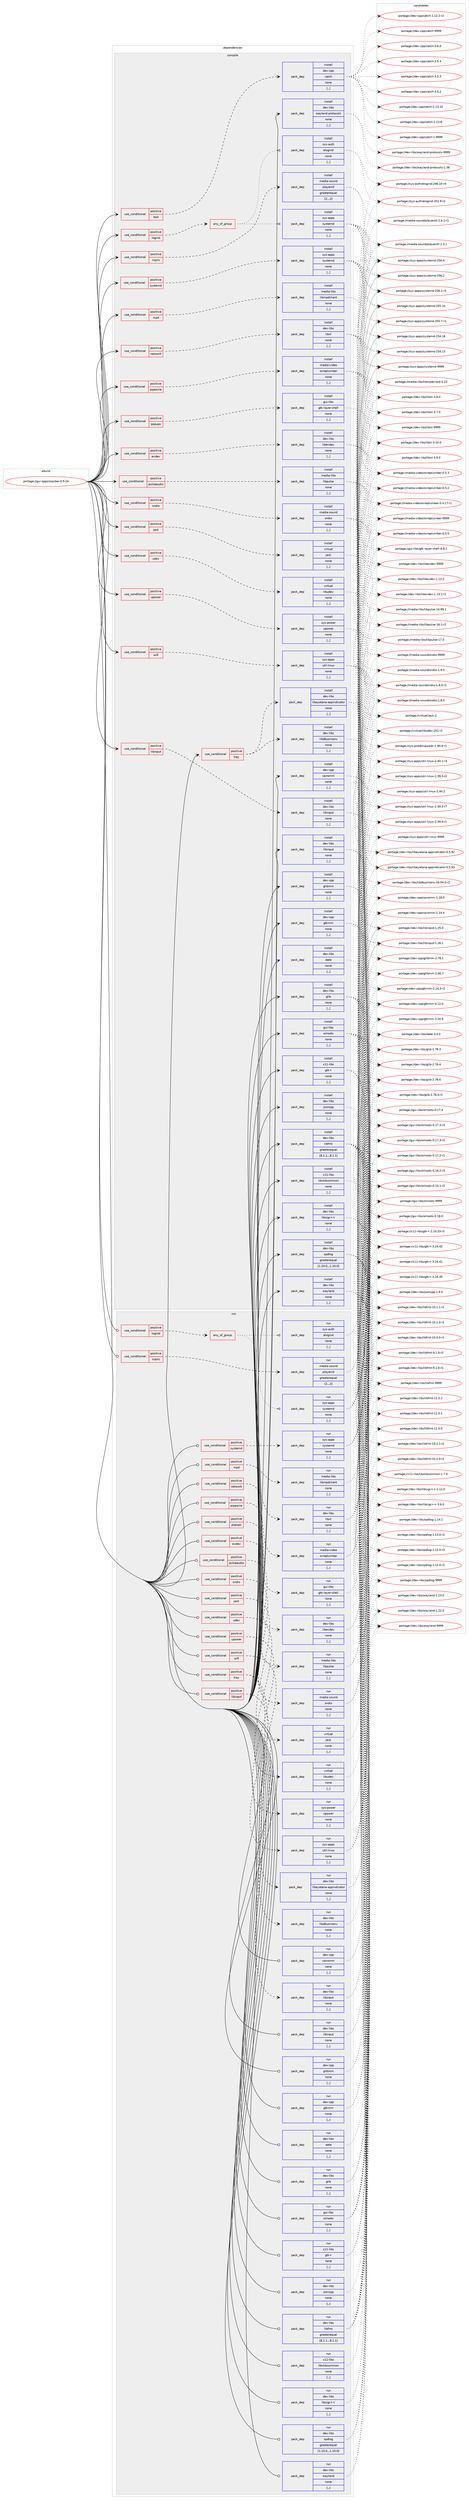 digraph prolog {

# *************
# Graph options
# *************

newrank=true;
concentrate=true;
compound=true;
graph [rankdir=LR,fontname=Helvetica,fontsize=10,ranksep=1.5];#, ranksep=2.5, nodesep=0.2];
edge  [arrowhead=vee];
node  [fontname=Helvetica,fontsize=10];

# **********
# The ebuild
# **********

subgraph cluster_leftcol {
color=gray;
label=<<i>ebuild</i>>;
id [label="portage://gui-apps/waybar-0.9.24", color=red, width=4, href="../gui-apps/waybar-0.9.24.svg"];
}

# ****************
# The dependencies
# ****************

subgraph cluster_midcol {
color=gray;
label=<<i>dependencies</i>>;
subgraph cluster_compile {
fillcolor="#eeeeee";
style=filled;
label=<<i>compile</i>>;
subgraph cond66331 {
dependency243037 [label=<<TABLE BORDER="0" CELLBORDER="1" CELLSPACING="0" CELLPADDING="4"><TR><TD ROWSPAN="3" CELLPADDING="10">use_conditional</TD></TR><TR><TD>positive</TD></TR><TR><TD>evdev</TD></TR></TABLE>>, shape=none, color=red];
subgraph pack175144 {
dependency243038 [label=<<TABLE BORDER="0" CELLBORDER="1" CELLSPACING="0" CELLPADDING="4" WIDTH="220"><TR><TD ROWSPAN="6" CELLPADDING="30">pack_dep</TD></TR><TR><TD WIDTH="110">install</TD></TR><TR><TD>dev-libs</TD></TR><TR><TD>libevdev</TD></TR><TR><TD>none</TD></TR><TR><TD>[,,]</TD></TR></TABLE>>, shape=none, color=blue];
}
dependency243037:e -> dependency243038:w [weight=20,style="dashed",arrowhead="vee"];
}
id:e -> dependency243037:w [weight=20,style="solid",arrowhead="vee"];
subgraph cond66332 {
dependency243039 [label=<<TABLE BORDER="0" CELLBORDER="1" CELLSPACING="0" CELLPADDING="4"><TR><TD ROWSPAN="3" CELLPADDING="10">use_conditional</TD></TR><TR><TD>positive</TD></TR><TR><TD>jack</TD></TR></TABLE>>, shape=none, color=red];
subgraph pack175145 {
dependency243040 [label=<<TABLE BORDER="0" CELLBORDER="1" CELLSPACING="0" CELLPADDING="4" WIDTH="220"><TR><TD ROWSPAN="6" CELLPADDING="30">pack_dep</TD></TR><TR><TD WIDTH="110">install</TD></TR><TR><TD>virtual</TD></TR><TR><TD>jack</TD></TR><TR><TD>none</TD></TR><TR><TD>[,,]</TD></TR></TABLE>>, shape=none, color=blue];
}
dependency243039:e -> dependency243040:w [weight=20,style="dashed",arrowhead="vee"];
}
id:e -> dependency243039:w [weight=20,style="solid",arrowhead="vee"];
subgraph cond66333 {
dependency243041 [label=<<TABLE BORDER="0" CELLBORDER="1" CELLSPACING="0" CELLPADDING="4"><TR><TD ROWSPAN="3" CELLPADDING="10">use_conditional</TD></TR><TR><TD>positive</TD></TR><TR><TD>libinput</TD></TR></TABLE>>, shape=none, color=red];
subgraph pack175146 {
dependency243042 [label=<<TABLE BORDER="0" CELLBORDER="1" CELLSPACING="0" CELLPADDING="4" WIDTH="220"><TR><TD ROWSPAN="6" CELLPADDING="30">pack_dep</TD></TR><TR><TD WIDTH="110">install</TD></TR><TR><TD>dev-libs</TD></TR><TR><TD>libinput</TD></TR><TR><TD>none</TD></TR><TR><TD>[,,]</TD></TR></TABLE>>, shape=none, color=blue];
}
dependency243041:e -> dependency243042:w [weight=20,style="dashed",arrowhead="vee"];
}
id:e -> dependency243041:w [weight=20,style="solid",arrowhead="vee"];
subgraph cond66334 {
dependency243043 [label=<<TABLE BORDER="0" CELLBORDER="1" CELLSPACING="0" CELLPADDING="4"><TR><TD ROWSPAN="3" CELLPADDING="10">use_conditional</TD></TR><TR><TD>positive</TD></TR><TR><TD>logind</TD></TR></TABLE>>, shape=none, color=red];
subgraph any1402 {
dependency243044 [label=<<TABLE BORDER="0" CELLBORDER="1" CELLSPACING="0" CELLPADDING="4"><TR><TD CELLPADDING="10">any_of_group</TD></TR></TABLE>>, shape=none, color=red];subgraph pack175147 {
dependency243045 [label=<<TABLE BORDER="0" CELLBORDER="1" CELLSPACING="0" CELLPADDING="4" WIDTH="220"><TR><TD ROWSPAN="6" CELLPADDING="30">pack_dep</TD></TR><TR><TD WIDTH="110">install</TD></TR><TR><TD>sys-apps</TD></TR><TR><TD>systemd</TD></TR><TR><TD>none</TD></TR><TR><TD>[,,]</TD></TR></TABLE>>, shape=none, color=blue];
}
dependency243044:e -> dependency243045:w [weight=20,style="dotted",arrowhead="oinv"];
subgraph pack175148 {
dependency243046 [label=<<TABLE BORDER="0" CELLBORDER="1" CELLSPACING="0" CELLPADDING="4" WIDTH="220"><TR><TD ROWSPAN="6" CELLPADDING="30">pack_dep</TD></TR><TR><TD WIDTH="110">install</TD></TR><TR><TD>sys-auth</TD></TR><TR><TD>elogind</TD></TR><TR><TD>none</TD></TR><TR><TD>[,,]</TD></TR></TABLE>>, shape=none, color=blue];
}
dependency243044:e -> dependency243046:w [weight=20,style="dotted",arrowhead="oinv"];
}
dependency243043:e -> dependency243044:w [weight=20,style="dashed",arrowhead="vee"];
}
id:e -> dependency243043:w [weight=20,style="solid",arrowhead="vee"];
subgraph cond66335 {
dependency243047 [label=<<TABLE BORDER="0" CELLBORDER="1" CELLSPACING="0" CELLPADDING="4"><TR><TD ROWSPAN="3" CELLPADDING="10">use_conditional</TD></TR><TR><TD>positive</TD></TR><TR><TD>mpd</TD></TR></TABLE>>, shape=none, color=red];
subgraph pack175149 {
dependency243048 [label=<<TABLE BORDER="0" CELLBORDER="1" CELLSPACING="0" CELLPADDING="4" WIDTH="220"><TR><TD ROWSPAN="6" CELLPADDING="30">pack_dep</TD></TR><TR><TD WIDTH="110">install</TD></TR><TR><TD>media-libs</TD></TR><TR><TD>libmpdclient</TD></TR><TR><TD>none</TD></TR><TR><TD>[,,]</TD></TR></TABLE>>, shape=none, color=blue];
}
dependency243047:e -> dependency243048:w [weight=20,style="dashed",arrowhead="vee"];
}
id:e -> dependency243047:w [weight=20,style="solid",arrowhead="vee"];
subgraph cond66336 {
dependency243049 [label=<<TABLE BORDER="0" CELLBORDER="1" CELLSPACING="0" CELLPADDING="4"><TR><TD ROWSPAN="3" CELLPADDING="10">use_conditional</TD></TR><TR><TD>positive</TD></TR><TR><TD>mpris</TD></TR></TABLE>>, shape=none, color=red];
subgraph pack175150 {
dependency243050 [label=<<TABLE BORDER="0" CELLBORDER="1" CELLSPACING="0" CELLPADDING="4" WIDTH="220"><TR><TD ROWSPAN="6" CELLPADDING="30">pack_dep</TD></TR><TR><TD WIDTH="110">install</TD></TR><TR><TD>media-sound</TD></TR><TR><TD>playerctl</TD></TR><TR><TD>greaterequal</TD></TR><TR><TD>[2,,,2]</TD></TR></TABLE>>, shape=none, color=blue];
}
dependency243049:e -> dependency243050:w [weight=20,style="dashed",arrowhead="vee"];
}
id:e -> dependency243049:w [weight=20,style="solid",arrowhead="vee"];
subgraph cond66337 {
dependency243051 [label=<<TABLE BORDER="0" CELLBORDER="1" CELLSPACING="0" CELLPADDING="4"><TR><TD ROWSPAN="3" CELLPADDING="10">use_conditional</TD></TR><TR><TD>positive</TD></TR><TR><TD>network</TD></TR></TABLE>>, shape=none, color=red];
subgraph pack175151 {
dependency243052 [label=<<TABLE BORDER="0" CELLBORDER="1" CELLSPACING="0" CELLPADDING="4" WIDTH="220"><TR><TD ROWSPAN="6" CELLPADDING="30">pack_dep</TD></TR><TR><TD WIDTH="110">install</TD></TR><TR><TD>dev-libs</TD></TR><TR><TD>libnl</TD></TR><TR><TD>none</TD></TR><TR><TD>[,,]</TD></TR></TABLE>>, shape=none, color=blue];
}
dependency243051:e -> dependency243052:w [weight=20,style="dashed",arrowhead="vee"];
}
id:e -> dependency243051:w [weight=20,style="solid",arrowhead="vee"];
subgraph cond66338 {
dependency243053 [label=<<TABLE BORDER="0" CELLBORDER="1" CELLSPACING="0" CELLPADDING="4"><TR><TD ROWSPAN="3" CELLPADDING="10">use_conditional</TD></TR><TR><TD>positive</TD></TR><TR><TD>pipewire</TD></TR></TABLE>>, shape=none, color=red];
subgraph pack175152 {
dependency243054 [label=<<TABLE BORDER="0" CELLBORDER="1" CELLSPACING="0" CELLPADDING="4" WIDTH="220"><TR><TD ROWSPAN="6" CELLPADDING="30">pack_dep</TD></TR><TR><TD WIDTH="110">install</TD></TR><TR><TD>media-video</TD></TR><TR><TD>wireplumber</TD></TR><TR><TD>none</TD></TR><TR><TD>[,,]</TD></TR></TABLE>>, shape=none, color=blue];
}
dependency243053:e -> dependency243054:w [weight=20,style="dashed",arrowhead="vee"];
}
id:e -> dependency243053:w [weight=20,style="solid",arrowhead="vee"];
subgraph cond66339 {
dependency243055 [label=<<TABLE BORDER="0" CELLBORDER="1" CELLSPACING="0" CELLPADDING="4"><TR><TD ROWSPAN="3" CELLPADDING="10">use_conditional</TD></TR><TR><TD>positive</TD></TR><TR><TD>popups</TD></TR></TABLE>>, shape=none, color=red];
subgraph pack175153 {
dependency243056 [label=<<TABLE BORDER="0" CELLBORDER="1" CELLSPACING="0" CELLPADDING="4" WIDTH="220"><TR><TD ROWSPAN="6" CELLPADDING="30">pack_dep</TD></TR><TR><TD WIDTH="110">install</TD></TR><TR><TD>gui-libs</TD></TR><TR><TD>gtk-layer-shell</TD></TR><TR><TD>none</TD></TR><TR><TD>[,,]</TD></TR></TABLE>>, shape=none, color=blue];
}
dependency243055:e -> dependency243056:w [weight=20,style="dashed",arrowhead="vee"];
}
id:e -> dependency243055:w [weight=20,style="solid",arrowhead="vee"];
subgraph cond66340 {
dependency243057 [label=<<TABLE BORDER="0" CELLBORDER="1" CELLSPACING="0" CELLPADDING="4"><TR><TD ROWSPAN="3" CELLPADDING="10">use_conditional</TD></TR><TR><TD>positive</TD></TR><TR><TD>pulseaudio</TD></TR></TABLE>>, shape=none, color=red];
subgraph pack175154 {
dependency243058 [label=<<TABLE BORDER="0" CELLBORDER="1" CELLSPACING="0" CELLPADDING="4" WIDTH="220"><TR><TD ROWSPAN="6" CELLPADDING="30">pack_dep</TD></TR><TR><TD WIDTH="110">install</TD></TR><TR><TD>media-libs</TD></TR><TR><TD>libpulse</TD></TR><TR><TD>none</TD></TR><TR><TD>[,,]</TD></TR></TABLE>>, shape=none, color=blue];
}
dependency243057:e -> dependency243058:w [weight=20,style="dashed",arrowhead="vee"];
}
id:e -> dependency243057:w [weight=20,style="solid",arrowhead="vee"];
subgraph cond66341 {
dependency243059 [label=<<TABLE BORDER="0" CELLBORDER="1" CELLSPACING="0" CELLPADDING="4"><TR><TD ROWSPAN="3" CELLPADDING="10">use_conditional</TD></TR><TR><TD>positive</TD></TR><TR><TD>sndio</TD></TR></TABLE>>, shape=none, color=red];
subgraph pack175155 {
dependency243060 [label=<<TABLE BORDER="0" CELLBORDER="1" CELLSPACING="0" CELLPADDING="4" WIDTH="220"><TR><TD ROWSPAN="6" CELLPADDING="30">pack_dep</TD></TR><TR><TD WIDTH="110">install</TD></TR><TR><TD>media-sound</TD></TR><TR><TD>sndio</TD></TR><TR><TD>none</TD></TR><TR><TD>[,,]</TD></TR></TABLE>>, shape=none, color=blue];
}
dependency243059:e -> dependency243060:w [weight=20,style="dashed",arrowhead="vee"];
}
id:e -> dependency243059:w [weight=20,style="solid",arrowhead="vee"];
subgraph cond66342 {
dependency243061 [label=<<TABLE BORDER="0" CELLBORDER="1" CELLSPACING="0" CELLPADDING="4"><TR><TD ROWSPAN="3" CELLPADDING="10">use_conditional</TD></TR><TR><TD>positive</TD></TR><TR><TD>systemd</TD></TR></TABLE>>, shape=none, color=red];
subgraph pack175156 {
dependency243062 [label=<<TABLE BORDER="0" CELLBORDER="1" CELLSPACING="0" CELLPADDING="4" WIDTH="220"><TR><TD ROWSPAN="6" CELLPADDING="30">pack_dep</TD></TR><TR><TD WIDTH="110">install</TD></TR><TR><TD>sys-apps</TD></TR><TR><TD>systemd</TD></TR><TR><TD>none</TD></TR><TR><TD>[,,]</TD></TR></TABLE>>, shape=none, color=blue];
}
dependency243061:e -> dependency243062:w [weight=20,style="dashed",arrowhead="vee"];
}
id:e -> dependency243061:w [weight=20,style="solid",arrowhead="vee"];
subgraph cond66343 {
dependency243063 [label=<<TABLE BORDER="0" CELLBORDER="1" CELLSPACING="0" CELLPADDING="4"><TR><TD ROWSPAN="3" CELLPADDING="10">use_conditional</TD></TR><TR><TD>positive</TD></TR><TR><TD>test</TD></TR></TABLE>>, shape=none, color=red];
subgraph pack175157 {
dependency243064 [label=<<TABLE BORDER="0" CELLBORDER="1" CELLSPACING="0" CELLPADDING="4" WIDTH="220"><TR><TD ROWSPAN="6" CELLPADDING="30">pack_dep</TD></TR><TR><TD WIDTH="110">install</TD></TR><TR><TD>dev-cpp</TD></TR><TR><TD>catch</TD></TR><TR><TD>none</TD></TR><TR><TD>[,,]</TD></TR></TABLE>>, shape=none, color=blue];
}
dependency243063:e -> dependency243064:w [weight=20,style="dashed",arrowhead="vee"];
}
id:e -> dependency243063:w [weight=20,style="solid",arrowhead="vee"];
subgraph cond66344 {
dependency243065 [label=<<TABLE BORDER="0" CELLBORDER="1" CELLSPACING="0" CELLPADDING="4"><TR><TD ROWSPAN="3" CELLPADDING="10">use_conditional</TD></TR><TR><TD>positive</TD></TR><TR><TD>tray</TD></TR></TABLE>>, shape=none, color=red];
subgraph pack175158 {
dependency243066 [label=<<TABLE BORDER="0" CELLBORDER="1" CELLSPACING="0" CELLPADDING="4" WIDTH="220"><TR><TD ROWSPAN="6" CELLPADDING="30">pack_dep</TD></TR><TR><TD WIDTH="110">install</TD></TR><TR><TD>dev-libs</TD></TR><TR><TD>libdbusmenu</TD></TR><TR><TD>none</TD></TR><TR><TD>[,,]</TD></TR></TABLE>>, shape=none, color=blue];
}
dependency243065:e -> dependency243066:w [weight=20,style="dashed",arrowhead="vee"];
subgraph pack175159 {
dependency243067 [label=<<TABLE BORDER="0" CELLBORDER="1" CELLSPACING="0" CELLPADDING="4" WIDTH="220"><TR><TD ROWSPAN="6" CELLPADDING="30">pack_dep</TD></TR><TR><TD WIDTH="110">install</TD></TR><TR><TD>dev-libs</TD></TR><TR><TD>libayatana-appindicator</TD></TR><TR><TD>none</TD></TR><TR><TD>[,,]</TD></TR></TABLE>>, shape=none, color=blue];
}
dependency243065:e -> dependency243067:w [weight=20,style="dashed",arrowhead="vee"];
}
id:e -> dependency243065:w [weight=20,style="solid",arrowhead="vee"];
subgraph cond66345 {
dependency243068 [label=<<TABLE BORDER="0" CELLBORDER="1" CELLSPACING="0" CELLPADDING="4"><TR><TD ROWSPAN="3" CELLPADDING="10">use_conditional</TD></TR><TR><TD>positive</TD></TR><TR><TD>udev</TD></TR></TABLE>>, shape=none, color=red];
subgraph pack175160 {
dependency243069 [label=<<TABLE BORDER="0" CELLBORDER="1" CELLSPACING="0" CELLPADDING="4" WIDTH="220"><TR><TD ROWSPAN="6" CELLPADDING="30">pack_dep</TD></TR><TR><TD WIDTH="110">install</TD></TR><TR><TD>virtual</TD></TR><TR><TD>libudev</TD></TR><TR><TD>none</TD></TR><TR><TD>[,,]</TD></TR></TABLE>>, shape=none, color=blue];
}
dependency243068:e -> dependency243069:w [weight=20,style="dashed",arrowhead="vee"];
}
id:e -> dependency243068:w [weight=20,style="solid",arrowhead="vee"];
subgraph cond66346 {
dependency243070 [label=<<TABLE BORDER="0" CELLBORDER="1" CELLSPACING="0" CELLPADDING="4"><TR><TD ROWSPAN="3" CELLPADDING="10">use_conditional</TD></TR><TR><TD>positive</TD></TR><TR><TD>upower</TD></TR></TABLE>>, shape=none, color=red];
subgraph pack175161 {
dependency243071 [label=<<TABLE BORDER="0" CELLBORDER="1" CELLSPACING="0" CELLPADDING="4" WIDTH="220"><TR><TD ROWSPAN="6" CELLPADDING="30">pack_dep</TD></TR><TR><TD WIDTH="110">install</TD></TR><TR><TD>sys-power</TD></TR><TR><TD>upower</TD></TR><TR><TD>none</TD></TR><TR><TD>[,,]</TD></TR></TABLE>>, shape=none, color=blue];
}
dependency243070:e -> dependency243071:w [weight=20,style="dashed",arrowhead="vee"];
}
id:e -> dependency243070:w [weight=20,style="solid",arrowhead="vee"];
subgraph cond66347 {
dependency243072 [label=<<TABLE BORDER="0" CELLBORDER="1" CELLSPACING="0" CELLPADDING="4"><TR><TD ROWSPAN="3" CELLPADDING="10">use_conditional</TD></TR><TR><TD>positive</TD></TR><TR><TD>wifi</TD></TR></TABLE>>, shape=none, color=red];
subgraph pack175162 {
dependency243073 [label=<<TABLE BORDER="0" CELLBORDER="1" CELLSPACING="0" CELLPADDING="4" WIDTH="220"><TR><TD ROWSPAN="6" CELLPADDING="30">pack_dep</TD></TR><TR><TD WIDTH="110">install</TD></TR><TR><TD>sys-apps</TD></TR><TR><TD>util-linux</TD></TR><TR><TD>none</TD></TR><TR><TD>[,,]</TD></TR></TABLE>>, shape=none, color=blue];
}
dependency243072:e -> dependency243073:w [weight=20,style="dashed",arrowhead="vee"];
}
id:e -> dependency243072:w [weight=20,style="solid",arrowhead="vee"];
subgraph pack175163 {
dependency243074 [label=<<TABLE BORDER="0" CELLBORDER="1" CELLSPACING="0" CELLPADDING="4" WIDTH="220"><TR><TD ROWSPAN="6" CELLPADDING="30">pack_dep</TD></TR><TR><TD WIDTH="110">install</TD></TR><TR><TD>dev-cpp</TD></TR><TR><TD>cairomm</TD></TR><TR><TD>none</TD></TR><TR><TD>[,,]</TD></TR></TABLE>>, shape=none, color=blue];
}
id:e -> dependency243074:w [weight=20,style="solid",arrowhead="vee"];
subgraph pack175164 {
dependency243075 [label=<<TABLE BORDER="0" CELLBORDER="1" CELLSPACING="0" CELLPADDING="4" WIDTH="220"><TR><TD ROWSPAN="6" CELLPADDING="30">pack_dep</TD></TR><TR><TD WIDTH="110">install</TD></TR><TR><TD>dev-cpp</TD></TR><TR><TD>glibmm</TD></TR><TR><TD>none</TD></TR><TR><TD>[,,]</TD></TR></TABLE>>, shape=none, color=blue];
}
id:e -> dependency243075:w [weight=20,style="solid",arrowhead="vee"];
subgraph pack175165 {
dependency243076 [label=<<TABLE BORDER="0" CELLBORDER="1" CELLSPACING="0" CELLPADDING="4" WIDTH="220"><TR><TD ROWSPAN="6" CELLPADDING="30">pack_dep</TD></TR><TR><TD WIDTH="110">install</TD></TR><TR><TD>dev-cpp</TD></TR><TR><TD>gtkmm</TD></TR><TR><TD>none</TD></TR><TR><TD>[,,]</TD></TR></TABLE>>, shape=none, color=blue];
}
id:e -> dependency243076:w [weight=20,style="solid",arrowhead="vee"];
subgraph pack175166 {
dependency243077 [label=<<TABLE BORDER="0" CELLBORDER="1" CELLSPACING="0" CELLPADDING="4" WIDTH="220"><TR><TD ROWSPAN="6" CELLPADDING="30">pack_dep</TD></TR><TR><TD WIDTH="110">install</TD></TR><TR><TD>dev-libs</TD></TR><TR><TD>date</TD></TR><TR><TD>none</TD></TR><TR><TD>[,,]</TD></TR></TABLE>>, shape=none, color=blue];
}
id:e -> dependency243077:w [weight=20,style="solid",arrowhead="vee"];
subgraph pack175167 {
dependency243078 [label=<<TABLE BORDER="0" CELLBORDER="1" CELLSPACING="0" CELLPADDING="4" WIDTH="220"><TR><TD ROWSPAN="6" CELLPADDING="30">pack_dep</TD></TR><TR><TD WIDTH="110">install</TD></TR><TR><TD>dev-libs</TD></TR><TR><TD>glib</TD></TR><TR><TD>none</TD></TR><TR><TD>[,,]</TD></TR></TABLE>>, shape=none, color=blue];
}
id:e -> dependency243078:w [weight=20,style="solid",arrowhead="vee"];
subgraph pack175168 {
dependency243079 [label=<<TABLE BORDER="0" CELLBORDER="1" CELLSPACING="0" CELLPADDING="4" WIDTH="220"><TR><TD ROWSPAN="6" CELLPADDING="30">pack_dep</TD></TR><TR><TD WIDTH="110">install</TD></TR><TR><TD>dev-libs</TD></TR><TR><TD>jsoncpp</TD></TR><TR><TD>none</TD></TR><TR><TD>[,,]</TD></TR></TABLE>>, shape=none, color=blue];
}
id:e -> dependency243079:w [weight=20,style="solid",arrowhead="vee"];
subgraph pack175169 {
dependency243080 [label=<<TABLE BORDER="0" CELLBORDER="1" CELLSPACING="0" CELLPADDING="4" WIDTH="220"><TR><TD ROWSPAN="6" CELLPADDING="30">pack_dep</TD></TR><TR><TD WIDTH="110">install</TD></TR><TR><TD>dev-libs</TD></TR><TR><TD>libfmt</TD></TR><TR><TD>greaterequal</TD></TR><TR><TD>[8.1.1,,,8.1.1]</TD></TR></TABLE>>, shape=none, color=blue];
}
id:e -> dependency243080:w [weight=20,style="solid",arrowhead="vee"];
subgraph pack175170 {
dependency243081 [label=<<TABLE BORDER="0" CELLBORDER="1" CELLSPACING="0" CELLPADDING="4" WIDTH="220"><TR><TD ROWSPAN="6" CELLPADDING="30">pack_dep</TD></TR><TR><TD WIDTH="110">install</TD></TR><TR><TD>dev-libs</TD></TR><TR><TD>libinput</TD></TR><TR><TD>none</TD></TR><TR><TD>[,,]</TD></TR></TABLE>>, shape=none, color=blue];
}
id:e -> dependency243081:w [weight=20,style="solid",arrowhead="vee"];
subgraph pack175171 {
dependency243082 [label=<<TABLE BORDER="0" CELLBORDER="1" CELLSPACING="0" CELLPADDING="4" WIDTH="220"><TR><TD ROWSPAN="6" CELLPADDING="30">pack_dep</TD></TR><TR><TD WIDTH="110">install</TD></TR><TR><TD>dev-libs</TD></TR><TR><TD>libsigc++</TD></TR><TR><TD>none</TD></TR><TR><TD>[,,]</TD></TR></TABLE>>, shape=none, color=blue];
}
id:e -> dependency243082:w [weight=20,style="solid",arrowhead="vee"];
subgraph pack175172 {
dependency243083 [label=<<TABLE BORDER="0" CELLBORDER="1" CELLSPACING="0" CELLPADDING="4" WIDTH="220"><TR><TD ROWSPAN="6" CELLPADDING="30">pack_dep</TD></TR><TR><TD WIDTH="110">install</TD></TR><TR><TD>dev-libs</TD></TR><TR><TD>spdlog</TD></TR><TR><TD>greaterequal</TD></TR><TR><TD>[1.10.0,,,1.10.0]</TD></TR></TABLE>>, shape=none, color=blue];
}
id:e -> dependency243083:w [weight=20,style="solid",arrowhead="vee"];
subgraph pack175173 {
dependency243084 [label=<<TABLE BORDER="0" CELLBORDER="1" CELLSPACING="0" CELLPADDING="4" WIDTH="220"><TR><TD ROWSPAN="6" CELLPADDING="30">pack_dep</TD></TR><TR><TD WIDTH="110">install</TD></TR><TR><TD>dev-libs</TD></TR><TR><TD>wayland</TD></TR><TR><TD>none</TD></TR><TR><TD>[,,]</TD></TR></TABLE>>, shape=none, color=blue];
}
id:e -> dependency243084:w [weight=20,style="solid",arrowhead="vee"];
subgraph pack175174 {
dependency243085 [label=<<TABLE BORDER="0" CELLBORDER="1" CELLSPACING="0" CELLPADDING="4" WIDTH="220"><TR><TD ROWSPAN="6" CELLPADDING="30">pack_dep</TD></TR><TR><TD WIDTH="110">install</TD></TR><TR><TD>dev-libs</TD></TR><TR><TD>wayland-protocols</TD></TR><TR><TD>none</TD></TR><TR><TD>[,,]</TD></TR></TABLE>>, shape=none, color=blue];
}
id:e -> dependency243085:w [weight=20,style="solid",arrowhead="vee"];
subgraph pack175175 {
dependency243086 [label=<<TABLE BORDER="0" CELLBORDER="1" CELLSPACING="0" CELLPADDING="4" WIDTH="220"><TR><TD ROWSPAN="6" CELLPADDING="30">pack_dep</TD></TR><TR><TD WIDTH="110">install</TD></TR><TR><TD>gui-libs</TD></TR><TR><TD>wlroots</TD></TR><TR><TD>none</TD></TR><TR><TD>[,,]</TD></TR></TABLE>>, shape=none, color=blue];
}
id:e -> dependency243086:w [weight=20,style="solid",arrowhead="vee"];
subgraph pack175176 {
dependency243087 [label=<<TABLE BORDER="0" CELLBORDER="1" CELLSPACING="0" CELLPADDING="4" WIDTH="220"><TR><TD ROWSPAN="6" CELLPADDING="30">pack_dep</TD></TR><TR><TD WIDTH="110">install</TD></TR><TR><TD>x11-libs</TD></TR><TR><TD>gtk+</TD></TR><TR><TD>none</TD></TR><TR><TD>[,,]</TD></TR></TABLE>>, shape=none, color=blue];
}
id:e -> dependency243087:w [weight=20,style="solid",arrowhead="vee"];
subgraph pack175177 {
dependency243088 [label=<<TABLE BORDER="0" CELLBORDER="1" CELLSPACING="0" CELLPADDING="4" WIDTH="220"><TR><TD ROWSPAN="6" CELLPADDING="30">pack_dep</TD></TR><TR><TD WIDTH="110">install</TD></TR><TR><TD>x11-libs</TD></TR><TR><TD>libxkbcommon</TD></TR><TR><TD>none</TD></TR><TR><TD>[,,]</TD></TR></TABLE>>, shape=none, color=blue];
}
id:e -> dependency243088:w [weight=20,style="solid",arrowhead="vee"];
}
subgraph cluster_compileandrun {
fillcolor="#eeeeee";
style=filled;
label=<<i>compile and run</i>>;
}
subgraph cluster_run {
fillcolor="#eeeeee";
style=filled;
label=<<i>run</i>>;
subgraph cond66348 {
dependency243089 [label=<<TABLE BORDER="0" CELLBORDER="1" CELLSPACING="0" CELLPADDING="4"><TR><TD ROWSPAN="3" CELLPADDING="10">use_conditional</TD></TR><TR><TD>positive</TD></TR><TR><TD>evdev</TD></TR></TABLE>>, shape=none, color=red];
subgraph pack175178 {
dependency243090 [label=<<TABLE BORDER="0" CELLBORDER="1" CELLSPACING="0" CELLPADDING="4" WIDTH="220"><TR><TD ROWSPAN="6" CELLPADDING="30">pack_dep</TD></TR><TR><TD WIDTH="110">run</TD></TR><TR><TD>dev-libs</TD></TR><TR><TD>libevdev</TD></TR><TR><TD>none</TD></TR><TR><TD>[,,]</TD></TR></TABLE>>, shape=none, color=blue];
}
dependency243089:e -> dependency243090:w [weight=20,style="dashed",arrowhead="vee"];
}
id:e -> dependency243089:w [weight=20,style="solid",arrowhead="odot"];
subgraph cond66349 {
dependency243091 [label=<<TABLE BORDER="0" CELLBORDER="1" CELLSPACING="0" CELLPADDING="4"><TR><TD ROWSPAN="3" CELLPADDING="10">use_conditional</TD></TR><TR><TD>positive</TD></TR><TR><TD>jack</TD></TR></TABLE>>, shape=none, color=red];
subgraph pack175179 {
dependency243092 [label=<<TABLE BORDER="0" CELLBORDER="1" CELLSPACING="0" CELLPADDING="4" WIDTH="220"><TR><TD ROWSPAN="6" CELLPADDING="30">pack_dep</TD></TR><TR><TD WIDTH="110">run</TD></TR><TR><TD>virtual</TD></TR><TR><TD>jack</TD></TR><TR><TD>none</TD></TR><TR><TD>[,,]</TD></TR></TABLE>>, shape=none, color=blue];
}
dependency243091:e -> dependency243092:w [weight=20,style="dashed",arrowhead="vee"];
}
id:e -> dependency243091:w [weight=20,style="solid",arrowhead="odot"];
subgraph cond66350 {
dependency243093 [label=<<TABLE BORDER="0" CELLBORDER="1" CELLSPACING="0" CELLPADDING="4"><TR><TD ROWSPAN="3" CELLPADDING="10">use_conditional</TD></TR><TR><TD>positive</TD></TR><TR><TD>libinput</TD></TR></TABLE>>, shape=none, color=red];
subgraph pack175180 {
dependency243094 [label=<<TABLE BORDER="0" CELLBORDER="1" CELLSPACING="0" CELLPADDING="4" WIDTH="220"><TR><TD ROWSPAN="6" CELLPADDING="30">pack_dep</TD></TR><TR><TD WIDTH="110">run</TD></TR><TR><TD>dev-libs</TD></TR><TR><TD>libinput</TD></TR><TR><TD>none</TD></TR><TR><TD>[,,]</TD></TR></TABLE>>, shape=none, color=blue];
}
dependency243093:e -> dependency243094:w [weight=20,style="dashed",arrowhead="vee"];
}
id:e -> dependency243093:w [weight=20,style="solid",arrowhead="odot"];
subgraph cond66351 {
dependency243095 [label=<<TABLE BORDER="0" CELLBORDER="1" CELLSPACING="0" CELLPADDING="4"><TR><TD ROWSPAN="3" CELLPADDING="10">use_conditional</TD></TR><TR><TD>positive</TD></TR><TR><TD>logind</TD></TR></TABLE>>, shape=none, color=red];
subgraph any1403 {
dependency243096 [label=<<TABLE BORDER="0" CELLBORDER="1" CELLSPACING="0" CELLPADDING="4"><TR><TD CELLPADDING="10">any_of_group</TD></TR></TABLE>>, shape=none, color=red];subgraph pack175181 {
dependency243097 [label=<<TABLE BORDER="0" CELLBORDER="1" CELLSPACING="0" CELLPADDING="4" WIDTH="220"><TR><TD ROWSPAN="6" CELLPADDING="30">pack_dep</TD></TR><TR><TD WIDTH="110">run</TD></TR><TR><TD>sys-apps</TD></TR><TR><TD>systemd</TD></TR><TR><TD>none</TD></TR><TR><TD>[,,]</TD></TR></TABLE>>, shape=none, color=blue];
}
dependency243096:e -> dependency243097:w [weight=20,style="dotted",arrowhead="oinv"];
subgraph pack175182 {
dependency243098 [label=<<TABLE BORDER="0" CELLBORDER="1" CELLSPACING="0" CELLPADDING="4" WIDTH="220"><TR><TD ROWSPAN="6" CELLPADDING="30">pack_dep</TD></TR><TR><TD WIDTH="110">run</TD></TR><TR><TD>sys-auth</TD></TR><TR><TD>elogind</TD></TR><TR><TD>none</TD></TR><TR><TD>[,,]</TD></TR></TABLE>>, shape=none, color=blue];
}
dependency243096:e -> dependency243098:w [weight=20,style="dotted",arrowhead="oinv"];
}
dependency243095:e -> dependency243096:w [weight=20,style="dashed",arrowhead="vee"];
}
id:e -> dependency243095:w [weight=20,style="solid",arrowhead="odot"];
subgraph cond66352 {
dependency243099 [label=<<TABLE BORDER="0" CELLBORDER="1" CELLSPACING="0" CELLPADDING="4"><TR><TD ROWSPAN="3" CELLPADDING="10">use_conditional</TD></TR><TR><TD>positive</TD></TR><TR><TD>mpd</TD></TR></TABLE>>, shape=none, color=red];
subgraph pack175183 {
dependency243100 [label=<<TABLE BORDER="0" CELLBORDER="1" CELLSPACING="0" CELLPADDING="4" WIDTH="220"><TR><TD ROWSPAN="6" CELLPADDING="30">pack_dep</TD></TR><TR><TD WIDTH="110">run</TD></TR><TR><TD>media-libs</TD></TR><TR><TD>libmpdclient</TD></TR><TR><TD>none</TD></TR><TR><TD>[,,]</TD></TR></TABLE>>, shape=none, color=blue];
}
dependency243099:e -> dependency243100:w [weight=20,style="dashed",arrowhead="vee"];
}
id:e -> dependency243099:w [weight=20,style="solid",arrowhead="odot"];
subgraph cond66353 {
dependency243101 [label=<<TABLE BORDER="0" CELLBORDER="1" CELLSPACING="0" CELLPADDING="4"><TR><TD ROWSPAN="3" CELLPADDING="10">use_conditional</TD></TR><TR><TD>positive</TD></TR><TR><TD>mpris</TD></TR></TABLE>>, shape=none, color=red];
subgraph pack175184 {
dependency243102 [label=<<TABLE BORDER="0" CELLBORDER="1" CELLSPACING="0" CELLPADDING="4" WIDTH="220"><TR><TD ROWSPAN="6" CELLPADDING="30">pack_dep</TD></TR><TR><TD WIDTH="110">run</TD></TR><TR><TD>media-sound</TD></TR><TR><TD>playerctl</TD></TR><TR><TD>greaterequal</TD></TR><TR><TD>[2,,,2]</TD></TR></TABLE>>, shape=none, color=blue];
}
dependency243101:e -> dependency243102:w [weight=20,style="dashed",arrowhead="vee"];
}
id:e -> dependency243101:w [weight=20,style="solid",arrowhead="odot"];
subgraph cond66354 {
dependency243103 [label=<<TABLE BORDER="0" CELLBORDER="1" CELLSPACING="0" CELLPADDING="4"><TR><TD ROWSPAN="3" CELLPADDING="10">use_conditional</TD></TR><TR><TD>positive</TD></TR><TR><TD>network</TD></TR></TABLE>>, shape=none, color=red];
subgraph pack175185 {
dependency243104 [label=<<TABLE BORDER="0" CELLBORDER="1" CELLSPACING="0" CELLPADDING="4" WIDTH="220"><TR><TD ROWSPAN="6" CELLPADDING="30">pack_dep</TD></TR><TR><TD WIDTH="110">run</TD></TR><TR><TD>dev-libs</TD></TR><TR><TD>libnl</TD></TR><TR><TD>none</TD></TR><TR><TD>[,,]</TD></TR></TABLE>>, shape=none, color=blue];
}
dependency243103:e -> dependency243104:w [weight=20,style="dashed",arrowhead="vee"];
}
id:e -> dependency243103:w [weight=20,style="solid",arrowhead="odot"];
subgraph cond66355 {
dependency243105 [label=<<TABLE BORDER="0" CELLBORDER="1" CELLSPACING="0" CELLPADDING="4"><TR><TD ROWSPAN="3" CELLPADDING="10">use_conditional</TD></TR><TR><TD>positive</TD></TR><TR><TD>pipewire</TD></TR></TABLE>>, shape=none, color=red];
subgraph pack175186 {
dependency243106 [label=<<TABLE BORDER="0" CELLBORDER="1" CELLSPACING="0" CELLPADDING="4" WIDTH="220"><TR><TD ROWSPAN="6" CELLPADDING="30">pack_dep</TD></TR><TR><TD WIDTH="110">run</TD></TR><TR><TD>media-video</TD></TR><TR><TD>wireplumber</TD></TR><TR><TD>none</TD></TR><TR><TD>[,,]</TD></TR></TABLE>>, shape=none, color=blue];
}
dependency243105:e -> dependency243106:w [weight=20,style="dashed",arrowhead="vee"];
}
id:e -> dependency243105:w [weight=20,style="solid",arrowhead="odot"];
subgraph cond66356 {
dependency243107 [label=<<TABLE BORDER="0" CELLBORDER="1" CELLSPACING="0" CELLPADDING="4"><TR><TD ROWSPAN="3" CELLPADDING="10">use_conditional</TD></TR><TR><TD>positive</TD></TR><TR><TD>popups</TD></TR></TABLE>>, shape=none, color=red];
subgraph pack175187 {
dependency243108 [label=<<TABLE BORDER="0" CELLBORDER="1" CELLSPACING="0" CELLPADDING="4" WIDTH="220"><TR><TD ROWSPAN="6" CELLPADDING="30">pack_dep</TD></TR><TR><TD WIDTH="110">run</TD></TR><TR><TD>gui-libs</TD></TR><TR><TD>gtk-layer-shell</TD></TR><TR><TD>none</TD></TR><TR><TD>[,,]</TD></TR></TABLE>>, shape=none, color=blue];
}
dependency243107:e -> dependency243108:w [weight=20,style="dashed",arrowhead="vee"];
}
id:e -> dependency243107:w [weight=20,style="solid",arrowhead="odot"];
subgraph cond66357 {
dependency243109 [label=<<TABLE BORDER="0" CELLBORDER="1" CELLSPACING="0" CELLPADDING="4"><TR><TD ROWSPAN="3" CELLPADDING="10">use_conditional</TD></TR><TR><TD>positive</TD></TR><TR><TD>pulseaudio</TD></TR></TABLE>>, shape=none, color=red];
subgraph pack175188 {
dependency243110 [label=<<TABLE BORDER="0" CELLBORDER="1" CELLSPACING="0" CELLPADDING="4" WIDTH="220"><TR><TD ROWSPAN="6" CELLPADDING="30">pack_dep</TD></TR><TR><TD WIDTH="110">run</TD></TR><TR><TD>media-libs</TD></TR><TR><TD>libpulse</TD></TR><TR><TD>none</TD></TR><TR><TD>[,,]</TD></TR></TABLE>>, shape=none, color=blue];
}
dependency243109:e -> dependency243110:w [weight=20,style="dashed",arrowhead="vee"];
}
id:e -> dependency243109:w [weight=20,style="solid",arrowhead="odot"];
subgraph cond66358 {
dependency243111 [label=<<TABLE BORDER="0" CELLBORDER="1" CELLSPACING="0" CELLPADDING="4"><TR><TD ROWSPAN="3" CELLPADDING="10">use_conditional</TD></TR><TR><TD>positive</TD></TR><TR><TD>sndio</TD></TR></TABLE>>, shape=none, color=red];
subgraph pack175189 {
dependency243112 [label=<<TABLE BORDER="0" CELLBORDER="1" CELLSPACING="0" CELLPADDING="4" WIDTH="220"><TR><TD ROWSPAN="6" CELLPADDING="30">pack_dep</TD></TR><TR><TD WIDTH="110">run</TD></TR><TR><TD>media-sound</TD></TR><TR><TD>sndio</TD></TR><TR><TD>none</TD></TR><TR><TD>[,,]</TD></TR></TABLE>>, shape=none, color=blue];
}
dependency243111:e -> dependency243112:w [weight=20,style="dashed",arrowhead="vee"];
}
id:e -> dependency243111:w [weight=20,style="solid",arrowhead="odot"];
subgraph cond66359 {
dependency243113 [label=<<TABLE BORDER="0" CELLBORDER="1" CELLSPACING="0" CELLPADDING="4"><TR><TD ROWSPAN="3" CELLPADDING="10">use_conditional</TD></TR><TR><TD>positive</TD></TR><TR><TD>systemd</TD></TR></TABLE>>, shape=none, color=red];
subgraph pack175190 {
dependency243114 [label=<<TABLE BORDER="0" CELLBORDER="1" CELLSPACING="0" CELLPADDING="4" WIDTH="220"><TR><TD ROWSPAN="6" CELLPADDING="30">pack_dep</TD></TR><TR><TD WIDTH="110">run</TD></TR><TR><TD>sys-apps</TD></TR><TR><TD>systemd</TD></TR><TR><TD>none</TD></TR><TR><TD>[,,]</TD></TR></TABLE>>, shape=none, color=blue];
}
dependency243113:e -> dependency243114:w [weight=20,style="dashed",arrowhead="vee"];
}
id:e -> dependency243113:w [weight=20,style="solid",arrowhead="odot"];
subgraph cond66360 {
dependency243115 [label=<<TABLE BORDER="0" CELLBORDER="1" CELLSPACING="0" CELLPADDING="4"><TR><TD ROWSPAN="3" CELLPADDING="10">use_conditional</TD></TR><TR><TD>positive</TD></TR><TR><TD>tray</TD></TR></TABLE>>, shape=none, color=red];
subgraph pack175191 {
dependency243116 [label=<<TABLE BORDER="0" CELLBORDER="1" CELLSPACING="0" CELLPADDING="4" WIDTH="220"><TR><TD ROWSPAN="6" CELLPADDING="30">pack_dep</TD></TR><TR><TD WIDTH="110">run</TD></TR><TR><TD>dev-libs</TD></TR><TR><TD>libdbusmenu</TD></TR><TR><TD>none</TD></TR><TR><TD>[,,]</TD></TR></TABLE>>, shape=none, color=blue];
}
dependency243115:e -> dependency243116:w [weight=20,style="dashed",arrowhead="vee"];
subgraph pack175192 {
dependency243117 [label=<<TABLE BORDER="0" CELLBORDER="1" CELLSPACING="0" CELLPADDING="4" WIDTH="220"><TR><TD ROWSPAN="6" CELLPADDING="30">pack_dep</TD></TR><TR><TD WIDTH="110">run</TD></TR><TR><TD>dev-libs</TD></TR><TR><TD>libayatana-appindicator</TD></TR><TR><TD>none</TD></TR><TR><TD>[,,]</TD></TR></TABLE>>, shape=none, color=blue];
}
dependency243115:e -> dependency243117:w [weight=20,style="dashed",arrowhead="vee"];
}
id:e -> dependency243115:w [weight=20,style="solid",arrowhead="odot"];
subgraph cond66361 {
dependency243118 [label=<<TABLE BORDER="0" CELLBORDER="1" CELLSPACING="0" CELLPADDING="4"><TR><TD ROWSPAN="3" CELLPADDING="10">use_conditional</TD></TR><TR><TD>positive</TD></TR><TR><TD>udev</TD></TR></TABLE>>, shape=none, color=red];
subgraph pack175193 {
dependency243119 [label=<<TABLE BORDER="0" CELLBORDER="1" CELLSPACING="0" CELLPADDING="4" WIDTH="220"><TR><TD ROWSPAN="6" CELLPADDING="30">pack_dep</TD></TR><TR><TD WIDTH="110">run</TD></TR><TR><TD>virtual</TD></TR><TR><TD>libudev</TD></TR><TR><TD>none</TD></TR><TR><TD>[,,]</TD></TR></TABLE>>, shape=none, color=blue];
}
dependency243118:e -> dependency243119:w [weight=20,style="dashed",arrowhead="vee"];
}
id:e -> dependency243118:w [weight=20,style="solid",arrowhead="odot"];
subgraph cond66362 {
dependency243120 [label=<<TABLE BORDER="0" CELLBORDER="1" CELLSPACING="0" CELLPADDING="4"><TR><TD ROWSPAN="3" CELLPADDING="10">use_conditional</TD></TR><TR><TD>positive</TD></TR><TR><TD>upower</TD></TR></TABLE>>, shape=none, color=red];
subgraph pack175194 {
dependency243121 [label=<<TABLE BORDER="0" CELLBORDER="1" CELLSPACING="0" CELLPADDING="4" WIDTH="220"><TR><TD ROWSPAN="6" CELLPADDING="30">pack_dep</TD></TR><TR><TD WIDTH="110">run</TD></TR><TR><TD>sys-power</TD></TR><TR><TD>upower</TD></TR><TR><TD>none</TD></TR><TR><TD>[,,]</TD></TR></TABLE>>, shape=none, color=blue];
}
dependency243120:e -> dependency243121:w [weight=20,style="dashed",arrowhead="vee"];
}
id:e -> dependency243120:w [weight=20,style="solid",arrowhead="odot"];
subgraph cond66363 {
dependency243122 [label=<<TABLE BORDER="0" CELLBORDER="1" CELLSPACING="0" CELLPADDING="4"><TR><TD ROWSPAN="3" CELLPADDING="10">use_conditional</TD></TR><TR><TD>positive</TD></TR><TR><TD>wifi</TD></TR></TABLE>>, shape=none, color=red];
subgraph pack175195 {
dependency243123 [label=<<TABLE BORDER="0" CELLBORDER="1" CELLSPACING="0" CELLPADDING="4" WIDTH="220"><TR><TD ROWSPAN="6" CELLPADDING="30">pack_dep</TD></TR><TR><TD WIDTH="110">run</TD></TR><TR><TD>sys-apps</TD></TR><TR><TD>util-linux</TD></TR><TR><TD>none</TD></TR><TR><TD>[,,]</TD></TR></TABLE>>, shape=none, color=blue];
}
dependency243122:e -> dependency243123:w [weight=20,style="dashed",arrowhead="vee"];
}
id:e -> dependency243122:w [weight=20,style="solid",arrowhead="odot"];
subgraph pack175196 {
dependency243124 [label=<<TABLE BORDER="0" CELLBORDER="1" CELLSPACING="0" CELLPADDING="4" WIDTH="220"><TR><TD ROWSPAN="6" CELLPADDING="30">pack_dep</TD></TR><TR><TD WIDTH="110">run</TD></TR><TR><TD>dev-cpp</TD></TR><TR><TD>cairomm</TD></TR><TR><TD>none</TD></TR><TR><TD>[,,]</TD></TR></TABLE>>, shape=none, color=blue];
}
id:e -> dependency243124:w [weight=20,style="solid",arrowhead="odot"];
subgraph pack175197 {
dependency243125 [label=<<TABLE BORDER="0" CELLBORDER="1" CELLSPACING="0" CELLPADDING="4" WIDTH="220"><TR><TD ROWSPAN="6" CELLPADDING="30">pack_dep</TD></TR><TR><TD WIDTH="110">run</TD></TR><TR><TD>dev-cpp</TD></TR><TR><TD>glibmm</TD></TR><TR><TD>none</TD></TR><TR><TD>[,,]</TD></TR></TABLE>>, shape=none, color=blue];
}
id:e -> dependency243125:w [weight=20,style="solid",arrowhead="odot"];
subgraph pack175198 {
dependency243126 [label=<<TABLE BORDER="0" CELLBORDER="1" CELLSPACING="0" CELLPADDING="4" WIDTH="220"><TR><TD ROWSPAN="6" CELLPADDING="30">pack_dep</TD></TR><TR><TD WIDTH="110">run</TD></TR><TR><TD>dev-cpp</TD></TR><TR><TD>gtkmm</TD></TR><TR><TD>none</TD></TR><TR><TD>[,,]</TD></TR></TABLE>>, shape=none, color=blue];
}
id:e -> dependency243126:w [weight=20,style="solid",arrowhead="odot"];
subgraph pack175199 {
dependency243127 [label=<<TABLE BORDER="0" CELLBORDER="1" CELLSPACING="0" CELLPADDING="4" WIDTH="220"><TR><TD ROWSPAN="6" CELLPADDING="30">pack_dep</TD></TR><TR><TD WIDTH="110">run</TD></TR><TR><TD>dev-libs</TD></TR><TR><TD>date</TD></TR><TR><TD>none</TD></TR><TR><TD>[,,]</TD></TR></TABLE>>, shape=none, color=blue];
}
id:e -> dependency243127:w [weight=20,style="solid",arrowhead="odot"];
subgraph pack175200 {
dependency243128 [label=<<TABLE BORDER="0" CELLBORDER="1" CELLSPACING="0" CELLPADDING="4" WIDTH="220"><TR><TD ROWSPAN="6" CELLPADDING="30">pack_dep</TD></TR><TR><TD WIDTH="110">run</TD></TR><TR><TD>dev-libs</TD></TR><TR><TD>glib</TD></TR><TR><TD>none</TD></TR><TR><TD>[,,]</TD></TR></TABLE>>, shape=none, color=blue];
}
id:e -> dependency243128:w [weight=20,style="solid",arrowhead="odot"];
subgraph pack175201 {
dependency243129 [label=<<TABLE BORDER="0" CELLBORDER="1" CELLSPACING="0" CELLPADDING="4" WIDTH="220"><TR><TD ROWSPAN="6" CELLPADDING="30">pack_dep</TD></TR><TR><TD WIDTH="110">run</TD></TR><TR><TD>dev-libs</TD></TR><TR><TD>jsoncpp</TD></TR><TR><TD>none</TD></TR><TR><TD>[,,]</TD></TR></TABLE>>, shape=none, color=blue];
}
id:e -> dependency243129:w [weight=20,style="solid",arrowhead="odot"];
subgraph pack175202 {
dependency243130 [label=<<TABLE BORDER="0" CELLBORDER="1" CELLSPACING="0" CELLPADDING="4" WIDTH="220"><TR><TD ROWSPAN="6" CELLPADDING="30">pack_dep</TD></TR><TR><TD WIDTH="110">run</TD></TR><TR><TD>dev-libs</TD></TR><TR><TD>libfmt</TD></TR><TR><TD>greaterequal</TD></TR><TR><TD>[8.1.1,,,8.1.1]</TD></TR></TABLE>>, shape=none, color=blue];
}
id:e -> dependency243130:w [weight=20,style="solid",arrowhead="odot"];
subgraph pack175203 {
dependency243131 [label=<<TABLE BORDER="0" CELLBORDER="1" CELLSPACING="0" CELLPADDING="4" WIDTH="220"><TR><TD ROWSPAN="6" CELLPADDING="30">pack_dep</TD></TR><TR><TD WIDTH="110">run</TD></TR><TR><TD>dev-libs</TD></TR><TR><TD>libinput</TD></TR><TR><TD>none</TD></TR><TR><TD>[,,]</TD></TR></TABLE>>, shape=none, color=blue];
}
id:e -> dependency243131:w [weight=20,style="solid",arrowhead="odot"];
subgraph pack175204 {
dependency243132 [label=<<TABLE BORDER="0" CELLBORDER="1" CELLSPACING="0" CELLPADDING="4" WIDTH="220"><TR><TD ROWSPAN="6" CELLPADDING="30">pack_dep</TD></TR><TR><TD WIDTH="110">run</TD></TR><TR><TD>dev-libs</TD></TR><TR><TD>libsigc++</TD></TR><TR><TD>none</TD></TR><TR><TD>[,,]</TD></TR></TABLE>>, shape=none, color=blue];
}
id:e -> dependency243132:w [weight=20,style="solid",arrowhead="odot"];
subgraph pack175205 {
dependency243133 [label=<<TABLE BORDER="0" CELLBORDER="1" CELLSPACING="0" CELLPADDING="4" WIDTH="220"><TR><TD ROWSPAN="6" CELLPADDING="30">pack_dep</TD></TR><TR><TD WIDTH="110">run</TD></TR><TR><TD>dev-libs</TD></TR><TR><TD>spdlog</TD></TR><TR><TD>greaterequal</TD></TR><TR><TD>[1.10.0,,,1.10.0]</TD></TR></TABLE>>, shape=none, color=blue];
}
id:e -> dependency243133:w [weight=20,style="solid",arrowhead="odot"];
subgraph pack175206 {
dependency243134 [label=<<TABLE BORDER="0" CELLBORDER="1" CELLSPACING="0" CELLPADDING="4" WIDTH="220"><TR><TD ROWSPAN="6" CELLPADDING="30">pack_dep</TD></TR><TR><TD WIDTH="110">run</TD></TR><TR><TD>dev-libs</TD></TR><TR><TD>wayland</TD></TR><TR><TD>none</TD></TR><TR><TD>[,,]</TD></TR></TABLE>>, shape=none, color=blue];
}
id:e -> dependency243134:w [weight=20,style="solid",arrowhead="odot"];
subgraph pack175207 {
dependency243135 [label=<<TABLE BORDER="0" CELLBORDER="1" CELLSPACING="0" CELLPADDING="4" WIDTH="220"><TR><TD ROWSPAN="6" CELLPADDING="30">pack_dep</TD></TR><TR><TD WIDTH="110">run</TD></TR><TR><TD>gui-libs</TD></TR><TR><TD>wlroots</TD></TR><TR><TD>none</TD></TR><TR><TD>[,,]</TD></TR></TABLE>>, shape=none, color=blue];
}
id:e -> dependency243135:w [weight=20,style="solid",arrowhead="odot"];
subgraph pack175208 {
dependency243136 [label=<<TABLE BORDER="0" CELLBORDER="1" CELLSPACING="0" CELLPADDING="4" WIDTH="220"><TR><TD ROWSPAN="6" CELLPADDING="30">pack_dep</TD></TR><TR><TD WIDTH="110">run</TD></TR><TR><TD>x11-libs</TD></TR><TR><TD>gtk+</TD></TR><TR><TD>none</TD></TR><TR><TD>[,,]</TD></TR></TABLE>>, shape=none, color=blue];
}
id:e -> dependency243136:w [weight=20,style="solid",arrowhead="odot"];
subgraph pack175209 {
dependency243137 [label=<<TABLE BORDER="0" CELLBORDER="1" CELLSPACING="0" CELLPADDING="4" WIDTH="220"><TR><TD ROWSPAN="6" CELLPADDING="30">pack_dep</TD></TR><TR><TD WIDTH="110">run</TD></TR><TR><TD>x11-libs</TD></TR><TR><TD>libxkbcommon</TD></TR><TR><TD>none</TD></TR><TR><TD>[,,]</TD></TR></TABLE>>, shape=none, color=blue];
}
id:e -> dependency243137:w [weight=20,style="solid",arrowhead="odot"];
}
}

# **************
# The candidates
# **************

subgraph cluster_choices {
rank=same;
color=gray;
label=<<i>candidates</i>>;

subgraph choice175144 {
color=black;
nodesep=1;
choice100101118451081059811547108105981011181001011184557575757 [label="portage://dev-libs/libevdev-9999", color=red, width=4,href="../dev-libs/libevdev-9999.svg"];
choice1001011184510810598115471081059810111810010111845494649514650 [label="portage://dev-libs/libevdev-1.13.2", color=red, width=4,href="../dev-libs/libevdev-1.13.2.svg"];
choice10010111845108105981154710810598101118100101118454946495146494511449 [label="portage://dev-libs/libevdev-1.13.1-r1", color=red, width=4,href="../dev-libs/libevdev-1.13.1-r1.svg"];
dependency243038:e -> choice100101118451081059811547108105981011181001011184557575757:w [style=dotted,weight="100"];
dependency243038:e -> choice1001011184510810598115471081059810111810010111845494649514650:w [style=dotted,weight="100"];
dependency243038:e -> choice10010111845108105981154710810598101118100101118454946495146494511449:w [style=dotted,weight="100"];
}
subgraph choice175145 {
color=black;
nodesep=1;
choice118105114116117971084710697991074550 [label="portage://virtual/jack-2", color=red, width=4,href="../virtual/jack-2.svg"];
dependency243040:e -> choice118105114116117971084710697991074550:w [style=dotted,weight="100"];
}
subgraph choice175146 {
color=black;
nodesep=1;
choice1001011184510810598115471081059810511011211711645494650544649 [label="portage://dev-libs/libinput-1.26.1", color=red, width=4,href="../dev-libs/libinput-1.26.1.svg"];
choice1001011184510810598115471081059810511011211711645494650534648 [label="portage://dev-libs/libinput-1.25.0", color=red, width=4,href="../dev-libs/libinput-1.25.0.svg"];
dependency243042:e -> choice1001011184510810598115471081059810511011211711645494650544649:w [style=dotted,weight="100"];
dependency243042:e -> choice1001011184510810598115471081059810511011211711645494650534648:w [style=dotted,weight="100"];
}
subgraph choice175147 {
color=black;
nodesep=1;
choice1151211154597112112115471151211151161011091004557575757 [label="portage://sys-apps/systemd-9999", color=red, width=4,href="../sys-apps/systemd-9999.svg"];
choice115121115459711211211547115121115116101109100455053544652 [label="portage://sys-apps/systemd-256.4", color=red, width=4,href="../sys-apps/systemd-256.4.svg"];
choice115121115459711211211547115121115116101109100455053544650 [label="portage://sys-apps/systemd-256.2", color=red, width=4,href="../sys-apps/systemd-256.2.svg"];
choice1151211154597112112115471151211151161011091004550535446494511451 [label="portage://sys-apps/systemd-256.1-r3", color=red, width=4,href="../sys-apps/systemd-256.1-r3.svg"];
choice11512111545971121121154711512111511610110910045505353464948 [label="portage://sys-apps/systemd-255.10", color=red, width=4,href="../sys-apps/systemd-255.10.svg"];
choice1151211154597112112115471151211151161011091004550535346554511449 [label="portage://sys-apps/systemd-255.7-r1", color=red, width=4,href="../sys-apps/systemd-255.7-r1.svg"];
choice11512111545971121121154711512111511610110910045505352464954 [label="portage://sys-apps/systemd-254.16", color=red, width=4,href="../sys-apps/systemd-254.16.svg"];
choice11512111545971121121154711512111511610110910045505352464951 [label="portage://sys-apps/systemd-254.13", color=red, width=4,href="../sys-apps/systemd-254.13.svg"];
dependency243045:e -> choice1151211154597112112115471151211151161011091004557575757:w [style=dotted,weight="100"];
dependency243045:e -> choice115121115459711211211547115121115116101109100455053544652:w [style=dotted,weight="100"];
dependency243045:e -> choice115121115459711211211547115121115116101109100455053544650:w [style=dotted,weight="100"];
dependency243045:e -> choice1151211154597112112115471151211151161011091004550535446494511451:w [style=dotted,weight="100"];
dependency243045:e -> choice11512111545971121121154711512111511610110910045505353464948:w [style=dotted,weight="100"];
dependency243045:e -> choice1151211154597112112115471151211151161011091004550535346554511449:w [style=dotted,weight="100"];
dependency243045:e -> choice11512111545971121121154711512111511610110910045505352464954:w [style=dotted,weight="100"];
dependency243045:e -> choice11512111545971121121154711512111511610110910045505352464951:w [style=dotted,weight="100"];
}
subgraph choice175148 {
color=black;
nodesep=1;
choice1151211154597117116104471011081111031051101004550535046574511450 [label="portage://sys-auth/elogind-252.9-r2", color=red, width=4,href="../sys-auth/elogind-252.9-r2.svg"];
choice115121115459711711610447101108111103105110100455052544649484511452 [label="portage://sys-auth/elogind-246.10-r4", color=red, width=4,href="../sys-auth/elogind-246.10-r4.svg"];
dependency243046:e -> choice1151211154597117116104471011081111031051101004550535046574511450:w [style=dotted,weight="100"];
dependency243046:e -> choice115121115459711711610447101108111103105110100455052544649484511452:w [style=dotted,weight="100"];
}
subgraph choice175149 {
color=black;
nodesep=1;
choice1091011001059745108105981154710810598109112100991081051011101164550465050 [label="portage://media-libs/libmpdclient-2.22", color=red, width=4,href="../media-libs/libmpdclient-2.22.svg"];
dependency243048:e -> choice1091011001059745108105981154710810598109112100991081051011101164550465050:w [style=dotted,weight="100"];
}
subgraph choice175150 {
color=black;
nodesep=1;
choice10910110010597451151111171101004711210897121101114991161084550465246494511449 [label="portage://media-sound/playerctl-2.4.1-r1", color=red, width=4,href="../media-sound/playerctl-2.4.1-r1.svg"];
choice1091011001059745115111117110100471121089712110111499116108455046514649 [label="portage://media-sound/playerctl-2.3.1", color=red, width=4,href="../media-sound/playerctl-2.3.1.svg"];
dependency243050:e -> choice10910110010597451151111171101004711210897121101114991161084550465246494511449:w [style=dotted,weight="100"];
dependency243050:e -> choice1091011001059745115111117110100471121089712110111499116108455046514649:w [style=dotted,weight="100"];
}
subgraph choice175151 {
color=black;
nodesep=1;
choice100101118451081059811547108105981101084557575757 [label="portage://dev-libs/libnl-9999", color=red, width=4,href="../dev-libs/libnl-9999.svg"];
choice1001011184510810598115471081059811010845514649484648 [label="portage://dev-libs/libnl-3.10.0", color=red, width=4,href="../dev-libs/libnl-3.10.0.svg"];
choice10010111845108105981154710810598110108455146574648 [label="portage://dev-libs/libnl-3.9.0", color=red, width=4,href="../dev-libs/libnl-3.9.0.svg"];
choice10010111845108105981154710810598110108455146564648 [label="portage://dev-libs/libnl-3.8.0", color=red, width=4,href="../dev-libs/libnl-3.8.0.svg"];
choice10010111845108105981154710810598110108455146554648 [label="portage://dev-libs/libnl-3.7.0", color=red, width=4,href="../dev-libs/libnl-3.7.0.svg"];
dependency243052:e -> choice100101118451081059811547108105981101084557575757:w [style=dotted,weight="100"];
dependency243052:e -> choice1001011184510810598115471081059811010845514649484648:w [style=dotted,weight="100"];
dependency243052:e -> choice10010111845108105981154710810598110108455146574648:w [style=dotted,weight="100"];
dependency243052:e -> choice10010111845108105981154710810598110108455146564648:w [style=dotted,weight="100"];
dependency243052:e -> choice10010111845108105981154710810598110108455146554648:w [style=dotted,weight="100"];
}
subgraph choice175152 {
color=black;
nodesep=1;
choice109101100105974511810510010111147119105114101112108117109981011144557575757 [label="portage://media-video/wireplumber-9999", color=red, width=4,href="../media-video/wireplumber-9999.svg"];
choice10910110010597451181051001011114711910511410111210811710998101114454846534653 [label="portage://media-video/wireplumber-0.5.5", color=red, width=4,href="../media-video/wireplumber-0.5.5.svg"];
choice10910110010597451181051001011114711910511410111210811710998101114454846534651 [label="portage://media-video/wireplumber-0.5.3", color=red, width=4,href="../media-video/wireplumber-0.5.3.svg"];
choice10910110010597451181051001011114711910511410111210811710998101114454846534650 [label="portage://media-video/wireplumber-0.5.2", color=red, width=4,href="../media-video/wireplumber-0.5.2.svg"];
choice10910110010597451181051001011114711910511410111210811710998101114454846524649554511449 [label="portage://media-video/wireplumber-0.4.17-r1", color=red, width=4,href="../media-video/wireplumber-0.4.17-r1.svg"];
dependency243054:e -> choice109101100105974511810510010111147119105114101112108117109981011144557575757:w [style=dotted,weight="100"];
dependency243054:e -> choice10910110010597451181051001011114711910511410111210811710998101114454846534653:w [style=dotted,weight="100"];
dependency243054:e -> choice10910110010597451181051001011114711910511410111210811710998101114454846534651:w [style=dotted,weight="100"];
dependency243054:e -> choice10910110010597451181051001011114711910511410111210811710998101114454846534650:w [style=dotted,weight="100"];
dependency243054:e -> choice10910110010597451181051001011114711910511410111210811710998101114454846524649554511449:w [style=dotted,weight="100"];
}
subgraph choice175153 {
color=black;
nodesep=1;
choice103117105451081059811547103116107451089712110111445115104101108108454846564650 [label="portage://gui-libs/gtk-layer-shell-0.8.2", color=red, width=4,href="../gui-libs/gtk-layer-shell-0.8.2.svg"];
dependency243056:e -> choice103117105451081059811547103116107451089712110111445115104101108108454846564650:w [style=dotted,weight="100"];
}
subgraph choice175154 {
color=black;
nodesep=1;
choice10910110010597451081059811547108105981121171081151014549554648 [label="portage://media-libs/libpulse-17.0", color=red, width=4,href="../media-libs/libpulse-17.0.svg"];
choice10910110010597451081059811547108105981121171081151014549544657574649 [label="portage://media-libs/libpulse-16.99.1", color=red, width=4,href="../media-libs/libpulse-16.99.1.svg"];
choice109101100105974510810598115471081059811211710811510145495446494511450 [label="portage://media-libs/libpulse-16.1-r2", color=red, width=4,href="../media-libs/libpulse-16.1-r2.svg"];
dependency243058:e -> choice10910110010597451081059811547108105981121171081151014549554648:w [style=dotted,weight="100"];
dependency243058:e -> choice10910110010597451081059811547108105981121171081151014549544657574649:w [style=dotted,weight="100"];
dependency243058:e -> choice109101100105974510810598115471081059811211710811510145495446494511450:w [style=dotted,weight="100"];
}
subgraph choice175155 {
color=black;
nodesep=1;
choice1091011001059745115111117110100471151101001051114557575757 [label="portage://media-sound/sndio-9999", color=red, width=4,href="../media-sound/sndio-9999.svg"];
choice109101100105974511511111711010047115110100105111454946574648 [label="portage://media-sound/sndio-1.9.0", color=red, width=4,href="../media-sound/sndio-1.9.0.svg"];
choice1091011001059745115111117110100471151101001051114549465646484511449 [label="portage://media-sound/sndio-1.8.0-r1", color=red, width=4,href="../media-sound/sndio-1.8.0-r1.svg"];
choice109101100105974511511111711010047115110100105111454946564648 [label="portage://media-sound/sndio-1.8.0", color=red, width=4,href="../media-sound/sndio-1.8.0.svg"];
dependency243060:e -> choice1091011001059745115111117110100471151101001051114557575757:w [style=dotted,weight="100"];
dependency243060:e -> choice109101100105974511511111711010047115110100105111454946574648:w [style=dotted,weight="100"];
dependency243060:e -> choice1091011001059745115111117110100471151101001051114549465646484511449:w [style=dotted,weight="100"];
dependency243060:e -> choice109101100105974511511111711010047115110100105111454946564648:w [style=dotted,weight="100"];
}
subgraph choice175156 {
color=black;
nodesep=1;
choice1151211154597112112115471151211151161011091004557575757 [label="portage://sys-apps/systemd-9999", color=red, width=4,href="../sys-apps/systemd-9999.svg"];
choice115121115459711211211547115121115116101109100455053544652 [label="portage://sys-apps/systemd-256.4", color=red, width=4,href="../sys-apps/systemd-256.4.svg"];
choice115121115459711211211547115121115116101109100455053544650 [label="portage://sys-apps/systemd-256.2", color=red, width=4,href="../sys-apps/systemd-256.2.svg"];
choice1151211154597112112115471151211151161011091004550535446494511451 [label="portage://sys-apps/systemd-256.1-r3", color=red, width=4,href="../sys-apps/systemd-256.1-r3.svg"];
choice11512111545971121121154711512111511610110910045505353464948 [label="portage://sys-apps/systemd-255.10", color=red, width=4,href="../sys-apps/systemd-255.10.svg"];
choice1151211154597112112115471151211151161011091004550535346554511449 [label="portage://sys-apps/systemd-255.7-r1", color=red, width=4,href="../sys-apps/systemd-255.7-r1.svg"];
choice11512111545971121121154711512111511610110910045505352464954 [label="portage://sys-apps/systemd-254.16", color=red, width=4,href="../sys-apps/systemd-254.16.svg"];
choice11512111545971121121154711512111511610110910045505352464951 [label="portage://sys-apps/systemd-254.13", color=red, width=4,href="../sys-apps/systemd-254.13.svg"];
dependency243062:e -> choice1151211154597112112115471151211151161011091004557575757:w [style=dotted,weight="100"];
dependency243062:e -> choice115121115459711211211547115121115116101109100455053544652:w [style=dotted,weight="100"];
dependency243062:e -> choice115121115459711211211547115121115116101109100455053544650:w [style=dotted,weight="100"];
dependency243062:e -> choice1151211154597112112115471151211151161011091004550535446494511451:w [style=dotted,weight="100"];
dependency243062:e -> choice11512111545971121121154711512111511610110910045505353464948:w [style=dotted,weight="100"];
dependency243062:e -> choice1151211154597112112115471151211151161011091004550535346554511449:w [style=dotted,weight="100"];
dependency243062:e -> choice11512111545971121121154711512111511610110910045505352464954:w [style=dotted,weight="100"];
dependency243062:e -> choice11512111545971121121154711512111511610110910045505352464951:w [style=dotted,weight="100"];
}
subgraph choice175157 {
color=black;
nodesep=1;
choice1001011184599112112479997116991044557575757 [label="portage://dev-cpp/catch-9999", color=red, width=4,href="../dev-cpp/catch-9999.svg"];
choice100101118459911211247999711699104455146544648 [label="portage://dev-cpp/catch-3.6.0", color=red, width=4,href="../dev-cpp/catch-3.6.0.svg"];
choice100101118459911211247999711699104455146534652 [label="portage://dev-cpp/catch-3.5.4", color=red, width=4,href="../dev-cpp/catch-3.5.4.svg"];
choice100101118459911211247999711699104455146534651 [label="portage://dev-cpp/catch-3.5.3", color=red, width=4,href="../dev-cpp/catch-3.5.3.svg"];
choice100101118459911211247999711699104455146534650 [label="portage://dev-cpp/catch-3.5.2", color=red, width=4,href="../dev-cpp/catch-3.5.2.svg"];
choice1001011184599112112479997116991044550464951464948 [label="portage://dev-cpp/catch-2.13.10", color=red, width=4,href="../dev-cpp/catch-2.13.10.svg"];
choice10010111845991121124799971169910445504649514656 [label="portage://dev-cpp/catch-2.13.8", color=red, width=4,href="../dev-cpp/catch-2.13.8.svg"];
choice10010111845991121124799971169910445494657575757 [label="portage://dev-cpp/catch-1.9999", color=red, width=4,href="../dev-cpp/catch-1.9999.svg"];
choice100101118459911211247999711699104454946495046504511450 [label="portage://dev-cpp/catch-1.12.2-r2", color=red, width=4,href="../dev-cpp/catch-1.12.2-r2.svg"];
dependency243064:e -> choice1001011184599112112479997116991044557575757:w [style=dotted,weight="100"];
dependency243064:e -> choice100101118459911211247999711699104455146544648:w [style=dotted,weight="100"];
dependency243064:e -> choice100101118459911211247999711699104455146534652:w [style=dotted,weight="100"];
dependency243064:e -> choice100101118459911211247999711699104455146534651:w [style=dotted,weight="100"];
dependency243064:e -> choice100101118459911211247999711699104455146534650:w [style=dotted,weight="100"];
dependency243064:e -> choice1001011184599112112479997116991044550464951464948:w [style=dotted,weight="100"];
dependency243064:e -> choice10010111845991121124799971169910445504649514656:w [style=dotted,weight="100"];
dependency243064:e -> choice10010111845991121124799971169910445494657575757:w [style=dotted,weight="100"];
dependency243064:e -> choice100101118459911211247999711699104454946495046504511450:w [style=dotted,weight="100"];
}
subgraph choice175158 {
color=black;
nodesep=1;
choice100101118451081059811547108105981009811711510910111011745495446485246484511450 [label="portage://dev-libs/libdbusmenu-16.04.0-r2", color=red, width=4,href="../dev-libs/libdbusmenu-16.04.0-r2.svg"];
dependency243066:e -> choice100101118451081059811547108105981009811711510910111011745495446485246484511450:w [style=dotted,weight="100"];
}
subgraph choice175159 {
color=black;
nodesep=1;
choice10010111845108105981154710810598971219711697110974597112112105110100105999711611111445484653465751 [label="portage://dev-libs/libayatana-appindicator-0.5.93", color=red, width=4,href="../dev-libs/libayatana-appindicator-0.5.93.svg"];
choice10010111845108105981154710810598971219711697110974597112112105110100105999711611111445484653465750 [label="portage://dev-libs/libayatana-appindicator-0.5.92", color=red, width=4,href="../dev-libs/libayatana-appindicator-0.5.92.svg"];
dependency243067:e -> choice10010111845108105981154710810598971219711697110974597112112105110100105999711611111445484653465751:w [style=dotted,weight="100"];
dependency243067:e -> choice10010111845108105981154710810598971219711697110974597112112105110100105999711611111445484653465750:w [style=dotted,weight="100"];
}
subgraph choice175160 {
color=black;
nodesep=1;
choice118105114116117971084710810598117100101118455053494511450 [label="portage://virtual/libudev-251-r2", color=red, width=4,href="../virtual/libudev-251-r2.svg"];
dependency243069:e -> choice118105114116117971084710810598117100101118455053494511450:w [style=dotted,weight="100"];
}
subgraph choice175161 {
color=black;
nodesep=1;
choice1151211154511211111910111447117112111119101114454946574846524511449 [label="portage://sys-power/upower-1.90.4-r1", color=red, width=4,href="../sys-power/upower-1.90.4-r1.svg"];
dependency243071:e -> choice1151211154511211111910111447117112111119101114454946574846524511449:w [style=dotted,weight="100"];
}
subgraph choice175162 {
color=black;
nodesep=1;
choice115121115459711211211547117116105108451081051101171204557575757 [label="portage://sys-apps/util-linux-9999", color=red, width=4,href="../sys-apps/util-linux-9999.svg"];
choice1151211154597112112115471171161051084510810511011712045504652484650 [label="portage://sys-apps/util-linux-2.40.2", color=red, width=4,href="../sys-apps/util-linux-2.40.2.svg"];
choice11512111545971121121154711711610510845108105110117120455046524846494511451 [label="portage://sys-apps/util-linux-2.40.1-r3", color=red, width=4,href="../sys-apps/util-linux-2.40.1-r3.svg"];
choice11512111545971121121154711711610510845108105110117120455046515746524511449 [label="portage://sys-apps/util-linux-2.39.4-r1", color=red, width=4,href="../sys-apps/util-linux-2.39.4-r1.svg"];
choice11512111545971121121154711711610510845108105110117120455046515746514511455 [label="portage://sys-apps/util-linux-2.39.3-r7", color=red, width=4,href="../sys-apps/util-linux-2.39.3-r7.svg"];
choice11512111545971121121154711711610510845108105110117120455046515746514511450 [label="portage://sys-apps/util-linux-2.39.3-r2", color=red, width=4,href="../sys-apps/util-linux-2.39.3-r2.svg"];
dependency243073:e -> choice115121115459711211211547117116105108451081051101171204557575757:w [style=dotted,weight="100"];
dependency243073:e -> choice1151211154597112112115471171161051084510810511011712045504652484650:w [style=dotted,weight="100"];
dependency243073:e -> choice11512111545971121121154711711610510845108105110117120455046524846494511451:w [style=dotted,weight="100"];
dependency243073:e -> choice11512111545971121121154711711610510845108105110117120455046515746524511449:w [style=dotted,weight="100"];
dependency243073:e -> choice11512111545971121121154711711610510845108105110117120455046515746514511455:w [style=dotted,weight="100"];
dependency243073:e -> choice11512111545971121121154711711610510845108105110117120455046515746514511450:w [style=dotted,weight="100"];
}
subgraph choice175163 {
color=black;
nodesep=1;
choice100101118459911211247999710511411110910945494649564648 [label="portage://dev-cpp/cairomm-1.18.0", color=red, width=4,href="../dev-cpp/cairomm-1.18.0.svg"];
choice100101118459911211247999710511411110910945494649524652 [label="portage://dev-cpp/cairomm-1.14.4", color=red, width=4,href="../dev-cpp/cairomm-1.14.4.svg"];
dependency243074:e -> choice100101118459911211247999710511411110910945494649564648:w [style=dotted,weight="100"];
dependency243074:e -> choice100101118459911211247999710511411110910945494649524652:w [style=dotted,weight="100"];
}
subgraph choice175164 {
color=black;
nodesep=1;
choice1001011184599112112471031081059810910945504655564649 [label="portage://dev-cpp/glibmm-2.78.1", color=red, width=4,href="../dev-cpp/glibmm-2.78.1.svg"];
choice1001011184599112112471031081059810910945504654544655 [label="portage://dev-cpp/glibmm-2.66.7", color=red, width=4,href="../dev-cpp/glibmm-2.66.7.svg"];
dependency243075:e -> choice1001011184599112112471031081059810910945504655564649:w [style=dotted,weight="100"];
dependency243075:e -> choice1001011184599112112471031081059810910945504654544655:w [style=dotted,weight="100"];
}
subgraph choice175165 {
color=black;
nodesep=1;
choice10010111845991121124710311610710910945524649504648 [label="portage://dev-cpp/gtkmm-4.12.0", color=red, width=4,href="../dev-cpp/gtkmm-4.12.0.svg"];
choice10010111845991121124710311610710910945514650524657 [label="portage://dev-cpp/gtkmm-3.24.9", color=red, width=4,href="../dev-cpp/gtkmm-3.24.9.svg"];
choice100101118459911211247103116107109109455046505246534511450 [label="portage://dev-cpp/gtkmm-2.24.5-r2", color=red, width=4,href="../dev-cpp/gtkmm-2.24.5-r2.svg"];
dependency243076:e -> choice10010111845991121124710311610710910945524649504648:w [style=dotted,weight="100"];
dependency243076:e -> choice10010111845991121124710311610710910945514650524657:w [style=dotted,weight="100"];
dependency243076:e -> choice100101118459911211247103116107109109455046505246534511450:w [style=dotted,weight="100"];
}
subgraph choice175166 {
color=black;
nodesep=1;
choice10010111845108105981154710097116101455146484648 [label="portage://dev-libs/date-3.0.0", color=red, width=4,href="../dev-libs/date-3.0.0.svg"];
dependency243077:e -> choice10010111845108105981154710097116101455146484648:w [style=dotted,weight="100"];
}
subgraph choice175167 {
color=black;
nodesep=1;
choice1001011184510810598115471031081059845504655564654 [label="portage://dev-libs/glib-2.78.6", color=red, width=4,href="../dev-libs/glib-2.78.6.svg"];
choice10010111845108105981154710310810598455046555646524511449 [label="portage://dev-libs/glib-2.78.4-r1", color=red, width=4,href="../dev-libs/glib-2.78.4-r1.svg"];
choice1001011184510810598115471031081059845504655564651 [label="portage://dev-libs/glib-2.78.3", color=red, width=4,href="../dev-libs/glib-2.78.3.svg"];
choice1001011184510810598115471031081059845504655544652 [label="portage://dev-libs/glib-2.76.4", color=red, width=4,href="../dev-libs/glib-2.76.4.svg"];
dependency243078:e -> choice1001011184510810598115471031081059845504655564654:w [style=dotted,weight="100"];
dependency243078:e -> choice10010111845108105981154710310810598455046555646524511449:w [style=dotted,weight="100"];
dependency243078:e -> choice1001011184510810598115471031081059845504655564651:w [style=dotted,weight="100"];
dependency243078:e -> choice1001011184510810598115471031081059845504655544652:w [style=dotted,weight="100"];
}
subgraph choice175168 {
color=black;
nodesep=1;
choice10010111845108105981154710611511111099112112454946574653 [label="portage://dev-libs/jsoncpp-1.9.5", color=red, width=4,href="../dev-libs/jsoncpp-1.9.5.svg"];
dependency243079:e -> choice10010111845108105981154710611511111099112112454946574653:w [style=dotted,weight="100"];
}
subgraph choice175169 {
color=black;
nodesep=1;
choice100101118451081059811547108105981021091164557575757 [label="portage://dev-libs/libfmt-9999", color=red, width=4,href="../dev-libs/libfmt-9999.svg"];
choice1001011184510810598115471081059810210911645494946484650 [label="portage://dev-libs/libfmt-11.0.2", color=red, width=4,href="../dev-libs/libfmt-11.0.2.svg"];
choice1001011184510810598115471081059810210911645494946484649 [label="portage://dev-libs/libfmt-11.0.1", color=red, width=4,href="../dev-libs/libfmt-11.0.1.svg"];
choice1001011184510810598115471081059810210911645494946484648 [label="portage://dev-libs/libfmt-11.0.0", color=red, width=4,href="../dev-libs/libfmt-11.0.0.svg"];
choice10010111845108105981154710810598102109116454948465046494511450 [label="portage://dev-libs/libfmt-10.2.1-r2", color=red, width=4,href="../dev-libs/libfmt-10.2.1-r2.svg"];
choice10010111845108105981154710810598102109116454948465046484511449 [label="portage://dev-libs/libfmt-10.2.0-r1", color=red, width=4,href="../dev-libs/libfmt-10.2.0-r1.svg"];
choice10010111845108105981154710810598102109116454948464946494511449 [label="portage://dev-libs/libfmt-10.1.1-r1", color=red, width=4,href="../dev-libs/libfmt-10.1.1-r1.svg"];
choice10010111845108105981154710810598102109116454948464946484511449 [label="portage://dev-libs/libfmt-10.1.0-r1", color=red, width=4,href="../dev-libs/libfmt-10.1.0-r1.svg"];
choice10010111845108105981154710810598102109116454948464846484511449 [label="portage://dev-libs/libfmt-10.0.0-r1", color=red, width=4,href="../dev-libs/libfmt-10.0.0-r1.svg"];
choice100101118451081059811547108105981021091164557464946484511450 [label="portage://dev-libs/libfmt-9.1.0-r2", color=red, width=4,href="../dev-libs/libfmt-9.1.0-r2.svg"];
choice100101118451081059811547108105981021091164557464946484511449 [label="portage://dev-libs/libfmt-9.1.0-r1", color=red, width=4,href="../dev-libs/libfmt-9.1.0-r1.svg"];
dependency243080:e -> choice100101118451081059811547108105981021091164557575757:w [style=dotted,weight="100"];
dependency243080:e -> choice1001011184510810598115471081059810210911645494946484650:w [style=dotted,weight="100"];
dependency243080:e -> choice1001011184510810598115471081059810210911645494946484649:w [style=dotted,weight="100"];
dependency243080:e -> choice1001011184510810598115471081059810210911645494946484648:w [style=dotted,weight="100"];
dependency243080:e -> choice10010111845108105981154710810598102109116454948465046494511450:w [style=dotted,weight="100"];
dependency243080:e -> choice10010111845108105981154710810598102109116454948465046484511449:w [style=dotted,weight="100"];
dependency243080:e -> choice10010111845108105981154710810598102109116454948464946494511449:w [style=dotted,weight="100"];
dependency243080:e -> choice10010111845108105981154710810598102109116454948464946484511449:w [style=dotted,weight="100"];
dependency243080:e -> choice10010111845108105981154710810598102109116454948464846484511449:w [style=dotted,weight="100"];
dependency243080:e -> choice100101118451081059811547108105981021091164557464946484511450:w [style=dotted,weight="100"];
dependency243080:e -> choice100101118451081059811547108105981021091164557464946484511449:w [style=dotted,weight="100"];
}
subgraph choice175170 {
color=black;
nodesep=1;
choice1001011184510810598115471081059810511011211711645494650544649 [label="portage://dev-libs/libinput-1.26.1", color=red, width=4,href="../dev-libs/libinput-1.26.1.svg"];
choice1001011184510810598115471081059810511011211711645494650534648 [label="portage://dev-libs/libinput-1.25.0", color=red, width=4,href="../dev-libs/libinput-1.25.0.svg"];
dependency243081:e -> choice1001011184510810598115471081059810511011211711645494650544649:w [style=dotted,weight="100"];
dependency243081:e -> choice1001011184510810598115471081059810511011211711645494650534648:w [style=dotted,weight="100"];
}
subgraph choice175171 {
color=black;
nodesep=1;
choice10010111845108105981154710810598115105103994343455146544648 [label="portage://dev-libs/libsigc++-3.6.0", color=red, width=4,href="../dev-libs/libsigc++-3.6.0.svg"];
choice1001011184510810598115471081059811510510399434345504649504648 [label="portage://dev-libs/libsigc++-2.12.0", color=red, width=4,href="../dev-libs/libsigc++-2.12.0.svg"];
dependency243082:e -> choice10010111845108105981154710810598115105103994343455146544648:w [style=dotted,weight="100"];
dependency243082:e -> choice1001011184510810598115471081059811510510399434345504649504648:w [style=dotted,weight="100"];
}
subgraph choice175172 {
color=black;
nodesep=1;
choice1001011184510810598115471151121001081111034557575757 [label="portage://dev-libs/spdlog-9999", color=red, width=4,href="../dev-libs/spdlog-9999.svg"];
choice10010111845108105981154711511210010811110345494649524649 [label="portage://dev-libs/spdlog-1.14.1", color=red, width=4,href="../dev-libs/spdlog-1.14.1.svg"];
choice100101118451081059811547115112100108111103454946495146484511450 [label="portage://dev-libs/spdlog-1.13.0-r2", color=red, width=4,href="../dev-libs/spdlog-1.13.0-r2.svg"];
choice100101118451081059811547115112100108111103454946495046484511451 [label="portage://dev-libs/spdlog-1.12.0-r3", color=red, width=4,href="../dev-libs/spdlog-1.12.0-r3.svg"];
choice100101118451081059811547115112100108111103454946495046484511450 [label="portage://dev-libs/spdlog-1.12.0-r2", color=red, width=4,href="../dev-libs/spdlog-1.12.0-r2.svg"];
dependency243083:e -> choice1001011184510810598115471151121001081111034557575757:w [style=dotted,weight="100"];
dependency243083:e -> choice10010111845108105981154711511210010811110345494649524649:w [style=dotted,weight="100"];
dependency243083:e -> choice100101118451081059811547115112100108111103454946495146484511450:w [style=dotted,weight="100"];
dependency243083:e -> choice100101118451081059811547115112100108111103454946495046484511451:w [style=dotted,weight="100"];
dependency243083:e -> choice100101118451081059811547115112100108111103454946495046484511450:w [style=dotted,weight="100"];
}
subgraph choice175173 {
color=black;
nodesep=1;
choice10010111845108105981154711997121108971101004557575757 [label="portage://dev-libs/wayland-9999", color=red, width=4,href="../dev-libs/wayland-9999.svg"];
choice100101118451081059811547119971211089711010045494650514648 [label="portage://dev-libs/wayland-1.23.0", color=red, width=4,href="../dev-libs/wayland-1.23.0.svg"];
choice100101118451081059811547119971211089711010045494650504648 [label="portage://dev-libs/wayland-1.22.0", color=red, width=4,href="../dev-libs/wayland-1.22.0.svg"];
dependency243084:e -> choice10010111845108105981154711997121108971101004557575757:w [style=dotted,weight="100"];
dependency243084:e -> choice100101118451081059811547119971211089711010045494650514648:w [style=dotted,weight="100"];
dependency243084:e -> choice100101118451081059811547119971211089711010045494650504648:w [style=dotted,weight="100"];
}
subgraph choice175174 {
color=black;
nodesep=1;
choice100101118451081059811547119971211089711010045112114111116111991111081154557575757 [label="portage://dev-libs/wayland-protocols-9999", color=red, width=4,href="../dev-libs/wayland-protocols-9999.svg"];
choice100101118451081059811547119971211089711010045112114111116111991111081154549465154 [label="portage://dev-libs/wayland-protocols-1.36", color=red, width=4,href="../dev-libs/wayland-protocols-1.36.svg"];
dependency243085:e -> choice100101118451081059811547119971211089711010045112114111116111991111081154557575757:w [style=dotted,weight="100"];
dependency243085:e -> choice100101118451081059811547119971211089711010045112114111116111991111081154549465154:w [style=dotted,weight="100"];
}
subgraph choice175175 {
color=black;
nodesep=1;
choice1031171054510810598115471191081141111111161154557575757 [label="portage://gui-libs/wlroots-9999", color=red, width=4,href="../gui-libs/wlroots-9999.svg"];
choice10311710545108105981154711910811411111111611545484649564648 [label="portage://gui-libs/wlroots-0.18.0", color=red, width=4,href="../gui-libs/wlroots-0.18.0.svg"];
choice10311710545108105981154711910811411111111611545484649554652 [label="portage://gui-libs/wlroots-0.17.4", color=red, width=4,href="../gui-libs/wlroots-0.17.4.svg"];
choice103117105451081059811547119108114111111116115454846495546514511451 [label="portage://gui-libs/wlroots-0.17.3-r3", color=red, width=4,href="../gui-libs/wlroots-0.17.3-r3.svg"];
choice103117105451081059811547119108114111111116115454846495546514511449 [label="portage://gui-libs/wlroots-0.17.3-r1", color=red, width=4,href="../gui-libs/wlroots-0.17.3-r1.svg"];
choice103117105451081059811547119108114111111116115454846495546504511449 [label="portage://gui-libs/wlroots-0.17.2-r1", color=red, width=4,href="../gui-libs/wlroots-0.17.2-r1.svg"];
choice103117105451081059811547119108114111111116115454846495446504511451 [label="portage://gui-libs/wlroots-0.16.2-r3", color=red, width=4,href="../gui-libs/wlroots-0.16.2-r3.svg"];
choice103117105451081059811547119108114111111116115454846495346494511450 [label="portage://gui-libs/wlroots-0.15.1-r2", color=red, width=4,href="../gui-libs/wlroots-0.15.1-r2.svg"];
dependency243086:e -> choice1031171054510810598115471191081141111111161154557575757:w [style=dotted,weight="100"];
dependency243086:e -> choice10311710545108105981154711910811411111111611545484649564648:w [style=dotted,weight="100"];
dependency243086:e -> choice10311710545108105981154711910811411111111611545484649554652:w [style=dotted,weight="100"];
dependency243086:e -> choice103117105451081059811547119108114111111116115454846495546514511451:w [style=dotted,weight="100"];
dependency243086:e -> choice103117105451081059811547119108114111111116115454846495546514511449:w [style=dotted,weight="100"];
dependency243086:e -> choice103117105451081059811547119108114111111116115454846495546504511449:w [style=dotted,weight="100"];
dependency243086:e -> choice103117105451081059811547119108114111111116115454846495446504511451:w [style=dotted,weight="100"];
dependency243086:e -> choice103117105451081059811547119108114111111116115454846495346494511450:w [style=dotted,weight="100"];
}
subgraph choice175176 {
color=black;
nodesep=1;
choice1204949451081059811547103116107434551465052465250 [label="portage://x11-libs/gtk+-3.24.42", color=red, width=4,href="../x11-libs/gtk+-3.24.42.svg"];
choice1204949451081059811547103116107434551465052465249 [label="portage://x11-libs/gtk+-3.24.41", color=red, width=4,href="../x11-libs/gtk+-3.24.41.svg"];
choice1204949451081059811547103116107434551465052465153 [label="portage://x11-libs/gtk+-3.24.35", color=red, width=4,href="../x11-libs/gtk+-3.24.35.svg"];
choice12049494510810598115471031161074345504650524651514511451 [label="portage://x11-libs/gtk+-2.24.33-r3", color=red, width=4,href="../x11-libs/gtk+-2.24.33-r3.svg"];
dependency243087:e -> choice1204949451081059811547103116107434551465052465250:w [style=dotted,weight="100"];
dependency243087:e -> choice1204949451081059811547103116107434551465052465249:w [style=dotted,weight="100"];
dependency243087:e -> choice1204949451081059811547103116107434551465052465153:w [style=dotted,weight="100"];
dependency243087:e -> choice12049494510810598115471031161074345504650524651514511451:w [style=dotted,weight="100"];
}
subgraph choice175177 {
color=black;
nodesep=1;
choice1204949451081059811547108105981201079899111109109111110454946554648 [label="portage://x11-libs/libxkbcommon-1.7.0", color=red, width=4,href="../x11-libs/libxkbcommon-1.7.0.svg"];
dependency243088:e -> choice1204949451081059811547108105981201079899111109109111110454946554648:w [style=dotted,weight="100"];
}
subgraph choice175178 {
color=black;
nodesep=1;
choice100101118451081059811547108105981011181001011184557575757 [label="portage://dev-libs/libevdev-9999", color=red, width=4,href="../dev-libs/libevdev-9999.svg"];
choice1001011184510810598115471081059810111810010111845494649514650 [label="portage://dev-libs/libevdev-1.13.2", color=red, width=4,href="../dev-libs/libevdev-1.13.2.svg"];
choice10010111845108105981154710810598101118100101118454946495146494511449 [label="portage://dev-libs/libevdev-1.13.1-r1", color=red, width=4,href="../dev-libs/libevdev-1.13.1-r1.svg"];
dependency243090:e -> choice100101118451081059811547108105981011181001011184557575757:w [style=dotted,weight="100"];
dependency243090:e -> choice1001011184510810598115471081059810111810010111845494649514650:w [style=dotted,weight="100"];
dependency243090:e -> choice10010111845108105981154710810598101118100101118454946495146494511449:w [style=dotted,weight="100"];
}
subgraph choice175179 {
color=black;
nodesep=1;
choice118105114116117971084710697991074550 [label="portage://virtual/jack-2", color=red, width=4,href="../virtual/jack-2.svg"];
dependency243092:e -> choice118105114116117971084710697991074550:w [style=dotted,weight="100"];
}
subgraph choice175180 {
color=black;
nodesep=1;
choice1001011184510810598115471081059810511011211711645494650544649 [label="portage://dev-libs/libinput-1.26.1", color=red, width=4,href="../dev-libs/libinput-1.26.1.svg"];
choice1001011184510810598115471081059810511011211711645494650534648 [label="portage://dev-libs/libinput-1.25.0", color=red, width=4,href="../dev-libs/libinput-1.25.0.svg"];
dependency243094:e -> choice1001011184510810598115471081059810511011211711645494650544649:w [style=dotted,weight="100"];
dependency243094:e -> choice1001011184510810598115471081059810511011211711645494650534648:w [style=dotted,weight="100"];
}
subgraph choice175181 {
color=black;
nodesep=1;
choice1151211154597112112115471151211151161011091004557575757 [label="portage://sys-apps/systemd-9999", color=red, width=4,href="../sys-apps/systemd-9999.svg"];
choice115121115459711211211547115121115116101109100455053544652 [label="portage://sys-apps/systemd-256.4", color=red, width=4,href="../sys-apps/systemd-256.4.svg"];
choice115121115459711211211547115121115116101109100455053544650 [label="portage://sys-apps/systemd-256.2", color=red, width=4,href="../sys-apps/systemd-256.2.svg"];
choice1151211154597112112115471151211151161011091004550535446494511451 [label="portage://sys-apps/systemd-256.1-r3", color=red, width=4,href="../sys-apps/systemd-256.1-r3.svg"];
choice11512111545971121121154711512111511610110910045505353464948 [label="portage://sys-apps/systemd-255.10", color=red, width=4,href="../sys-apps/systemd-255.10.svg"];
choice1151211154597112112115471151211151161011091004550535346554511449 [label="portage://sys-apps/systemd-255.7-r1", color=red, width=4,href="../sys-apps/systemd-255.7-r1.svg"];
choice11512111545971121121154711512111511610110910045505352464954 [label="portage://sys-apps/systemd-254.16", color=red, width=4,href="../sys-apps/systemd-254.16.svg"];
choice11512111545971121121154711512111511610110910045505352464951 [label="portage://sys-apps/systemd-254.13", color=red, width=4,href="../sys-apps/systemd-254.13.svg"];
dependency243097:e -> choice1151211154597112112115471151211151161011091004557575757:w [style=dotted,weight="100"];
dependency243097:e -> choice115121115459711211211547115121115116101109100455053544652:w [style=dotted,weight="100"];
dependency243097:e -> choice115121115459711211211547115121115116101109100455053544650:w [style=dotted,weight="100"];
dependency243097:e -> choice1151211154597112112115471151211151161011091004550535446494511451:w [style=dotted,weight="100"];
dependency243097:e -> choice11512111545971121121154711512111511610110910045505353464948:w [style=dotted,weight="100"];
dependency243097:e -> choice1151211154597112112115471151211151161011091004550535346554511449:w [style=dotted,weight="100"];
dependency243097:e -> choice11512111545971121121154711512111511610110910045505352464954:w [style=dotted,weight="100"];
dependency243097:e -> choice11512111545971121121154711512111511610110910045505352464951:w [style=dotted,weight="100"];
}
subgraph choice175182 {
color=black;
nodesep=1;
choice1151211154597117116104471011081111031051101004550535046574511450 [label="portage://sys-auth/elogind-252.9-r2", color=red, width=4,href="../sys-auth/elogind-252.9-r2.svg"];
choice115121115459711711610447101108111103105110100455052544649484511452 [label="portage://sys-auth/elogind-246.10-r4", color=red, width=4,href="../sys-auth/elogind-246.10-r4.svg"];
dependency243098:e -> choice1151211154597117116104471011081111031051101004550535046574511450:w [style=dotted,weight="100"];
dependency243098:e -> choice115121115459711711610447101108111103105110100455052544649484511452:w [style=dotted,weight="100"];
}
subgraph choice175183 {
color=black;
nodesep=1;
choice1091011001059745108105981154710810598109112100991081051011101164550465050 [label="portage://media-libs/libmpdclient-2.22", color=red, width=4,href="../media-libs/libmpdclient-2.22.svg"];
dependency243100:e -> choice1091011001059745108105981154710810598109112100991081051011101164550465050:w [style=dotted,weight="100"];
}
subgraph choice175184 {
color=black;
nodesep=1;
choice10910110010597451151111171101004711210897121101114991161084550465246494511449 [label="portage://media-sound/playerctl-2.4.1-r1", color=red, width=4,href="../media-sound/playerctl-2.4.1-r1.svg"];
choice1091011001059745115111117110100471121089712110111499116108455046514649 [label="portage://media-sound/playerctl-2.3.1", color=red, width=4,href="../media-sound/playerctl-2.3.1.svg"];
dependency243102:e -> choice10910110010597451151111171101004711210897121101114991161084550465246494511449:w [style=dotted,weight="100"];
dependency243102:e -> choice1091011001059745115111117110100471121089712110111499116108455046514649:w [style=dotted,weight="100"];
}
subgraph choice175185 {
color=black;
nodesep=1;
choice100101118451081059811547108105981101084557575757 [label="portage://dev-libs/libnl-9999", color=red, width=4,href="../dev-libs/libnl-9999.svg"];
choice1001011184510810598115471081059811010845514649484648 [label="portage://dev-libs/libnl-3.10.0", color=red, width=4,href="../dev-libs/libnl-3.10.0.svg"];
choice10010111845108105981154710810598110108455146574648 [label="portage://dev-libs/libnl-3.9.0", color=red, width=4,href="../dev-libs/libnl-3.9.0.svg"];
choice10010111845108105981154710810598110108455146564648 [label="portage://dev-libs/libnl-3.8.0", color=red, width=4,href="../dev-libs/libnl-3.8.0.svg"];
choice10010111845108105981154710810598110108455146554648 [label="portage://dev-libs/libnl-3.7.0", color=red, width=4,href="../dev-libs/libnl-3.7.0.svg"];
dependency243104:e -> choice100101118451081059811547108105981101084557575757:w [style=dotted,weight="100"];
dependency243104:e -> choice1001011184510810598115471081059811010845514649484648:w [style=dotted,weight="100"];
dependency243104:e -> choice10010111845108105981154710810598110108455146574648:w [style=dotted,weight="100"];
dependency243104:e -> choice10010111845108105981154710810598110108455146564648:w [style=dotted,weight="100"];
dependency243104:e -> choice10010111845108105981154710810598110108455146554648:w [style=dotted,weight="100"];
}
subgraph choice175186 {
color=black;
nodesep=1;
choice109101100105974511810510010111147119105114101112108117109981011144557575757 [label="portage://media-video/wireplumber-9999", color=red, width=4,href="../media-video/wireplumber-9999.svg"];
choice10910110010597451181051001011114711910511410111210811710998101114454846534653 [label="portage://media-video/wireplumber-0.5.5", color=red, width=4,href="../media-video/wireplumber-0.5.5.svg"];
choice10910110010597451181051001011114711910511410111210811710998101114454846534651 [label="portage://media-video/wireplumber-0.5.3", color=red, width=4,href="../media-video/wireplumber-0.5.3.svg"];
choice10910110010597451181051001011114711910511410111210811710998101114454846534650 [label="portage://media-video/wireplumber-0.5.2", color=red, width=4,href="../media-video/wireplumber-0.5.2.svg"];
choice10910110010597451181051001011114711910511410111210811710998101114454846524649554511449 [label="portage://media-video/wireplumber-0.4.17-r1", color=red, width=4,href="../media-video/wireplumber-0.4.17-r1.svg"];
dependency243106:e -> choice109101100105974511810510010111147119105114101112108117109981011144557575757:w [style=dotted,weight="100"];
dependency243106:e -> choice10910110010597451181051001011114711910511410111210811710998101114454846534653:w [style=dotted,weight="100"];
dependency243106:e -> choice10910110010597451181051001011114711910511410111210811710998101114454846534651:w [style=dotted,weight="100"];
dependency243106:e -> choice10910110010597451181051001011114711910511410111210811710998101114454846534650:w [style=dotted,weight="100"];
dependency243106:e -> choice10910110010597451181051001011114711910511410111210811710998101114454846524649554511449:w [style=dotted,weight="100"];
}
subgraph choice175187 {
color=black;
nodesep=1;
choice103117105451081059811547103116107451089712110111445115104101108108454846564650 [label="portage://gui-libs/gtk-layer-shell-0.8.2", color=red, width=4,href="../gui-libs/gtk-layer-shell-0.8.2.svg"];
dependency243108:e -> choice103117105451081059811547103116107451089712110111445115104101108108454846564650:w [style=dotted,weight="100"];
}
subgraph choice175188 {
color=black;
nodesep=1;
choice10910110010597451081059811547108105981121171081151014549554648 [label="portage://media-libs/libpulse-17.0", color=red, width=4,href="../media-libs/libpulse-17.0.svg"];
choice10910110010597451081059811547108105981121171081151014549544657574649 [label="portage://media-libs/libpulse-16.99.1", color=red, width=4,href="../media-libs/libpulse-16.99.1.svg"];
choice109101100105974510810598115471081059811211710811510145495446494511450 [label="portage://media-libs/libpulse-16.1-r2", color=red, width=4,href="../media-libs/libpulse-16.1-r2.svg"];
dependency243110:e -> choice10910110010597451081059811547108105981121171081151014549554648:w [style=dotted,weight="100"];
dependency243110:e -> choice10910110010597451081059811547108105981121171081151014549544657574649:w [style=dotted,weight="100"];
dependency243110:e -> choice109101100105974510810598115471081059811211710811510145495446494511450:w [style=dotted,weight="100"];
}
subgraph choice175189 {
color=black;
nodesep=1;
choice1091011001059745115111117110100471151101001051114557575757 [label="portage://media-sound/sndio-9999", color=red, width=4,href="../media-sound/sndio-9999.svg"];
choice109101100105974511511111711010047115110100105111454946574648 [label="portage://media-sound/sndio-1.9.0", color=red, width=4,href="../media-sound/sndio-1.9.0.svg"];
choice1091011001059745115111117110100471151101001051114549465646484511449 [label="portage://media-sound/sndio-1.8.0-r1", color=red, width=4,href="../media-sound/sndio-1.8.0-r1.svg"];
choice109101100105974511511111711010047115110100105111454946564648 [label="portage://media-sound/sndio-1.8.0", color=red, width=4,href="../media-sound/sndio-1.8.0.svg"];
dependency243112:e -> choice1091011001059745115111117110100471151101001051114557575757:w [style=dotted,weight="100"];
dependency243112:e -> choice109101100105974511511111711010047115110100105111454946574648:w [style=dotted,weight="100"];
dependency243112:e -> choice1091011001059745115111117110100471151101001051114549465646484511449:w [style=dotted,weight="100"];
dependency243112:e -> choice109101100105974511511111711010047115110100105111454946564648:w [style=dotted,weight="100"];
}
subgraph choice175190 {
color=black;
nodesep=1;
choice1151211154597112112115471151211151161011091004557575757 [label="portage://sys-apps/systemd-9999", color=red, width=4,href="../sys-apps/systemd-9999.svg"];
choice115121115459711211211547115121115116101109100455053544652 [label="portage://sys-apps/systemd-256.4", color=red, width=4,href="../sys-apps/systemd-256.4.svg"];
choice115121115459711211211547115121115116101109100455053544650 [label="portage://sys-apps/systemd-256.2", color=red, width=4,href="../sys-apps/systemd-256.2.svg"];
choice1151211154597112112115471151211151161011091004550535446494511451 [label="portage://sys-apps/systemd-256.1-r3", color=red, width=4,href="../sys-apps/systemd-256.1-r3.svg"];
choice11512111545971121121154711512111511610110910045505353464948 [label="portage://sys-apps/systemd-255.10", color=red, width=4,href="../sys-apps/systemd-255.10.svg"];
choice1151211154597112112115471151211151161011091004550535346554511449 [label="portage://sys-apps/systemd-255.7-r1", color=red, width=4,href="../sys-apps/systemd-255.7-r1.svg"];
choice11512111545971121121154711512111511610110910045505352464954 [label="portage://sys-apps/systemd-254.16", color=red, width=4,href="../sys-apps/systemd-254.16.svg"];
choice11512111545971121121154711512111511610110910045505352464951 [label="portage://sys-apps/systemd-254.13", color=red, width=4,href="../sys-apps/systemd-254.13.svg"];
dependency243114:e -> choice1151211154597112112115471151211151161011091004557575757:w [style=dotted,weight="100"];
dependency243114:e -> choice115121115459711211211547115121115116101109100455053544652:w [style=dotted,weight="100"];
dependency243114:e -> choice115121115459711211211547115121115116101109100455053544650:w [style=dotted,weight="100"];
dependency243114:e -> choice1151211154597112112115471151211151161011091004550535446494511451:w [style=dotted,weight="100"];
dependency243114:e -> choice11512111545971121121154711512111511610110910045505353464948:w [style=dotted,weight="100"];
dependency243114:e -> choice1151211154597112112115471151211151161011091004550535346554511449:w [style=dotted,weight="100"];
dependency243114:e -> choice11512111545971121121154711512111511610110910045505352464954:w [style=dotted,weight="100"];
dependency243114:e -> choice11512111545971121121154711512111511610110910045505352464951:w [style=dotted,weight="100"];
}
subgraph choice175191 {
color=black;
nodesep=1;
choice100101118451081059811547108105981009811711510910111011745495446485246484511450 [label="portage://dev-libs/libdbusmenu-16.04.0-r2", color=red, width=4,href="../dev-libs/libdbusmenu-16.04.0-r2.svg"];
dependency243116:e -> choice100101118451081059811547108105981009811711510910111011745495446485246484511450:w [style=dotted,weight="100"];
}
subgraph choice175192 {
color=black;
nodesep=1;
choice10010111845108105981154710810598971219711697110974597112112105110100105999711611111445484653465751 [label="portage://dev-libs/libayatana-appindicator-0.5.93", color=red, width=4,href="../dev-libs/libayatana-appindicator-0.5.93.svg"];
choice10010111845108105981154710810598971219711697110974597112112105110100105999711611111445484653465750 [label="portage://dev-libs/libayatana-appindicator-0.5.92", color=red, width=4,href="../dev-libs/libayatana-appindicator-0.5.92.svg"];
dependency243117:e -> choice10010111845108105981154710810598971219711697110974597112112105110100105999711611111445484653465751:w [style=dotted,weight="100"];
dependency243117:e -> choice10010111845108105981154710810598971219711697110974597112112105110100105999711611111445484653465750:w [style=dotted,weight="100"];
}
subgraph choice175193 {
color=black;
nodesep=1;
choice118105114116117971084710810598117100101118455053494511450 [label="portage://virtual/libudev-251-r2", color=red, width=4,href="../virtual/libudev-251-r2.svg"];
dependency243119:e -> choice118105114116117971084710810598117100101118455053494511450:w [style=dotted,weight="100"];
}
subgraph choice175194 {
color=black;
nodesep=1;
choice1151211154511211111910111447117112111119101114454946574846524511449 [label="portage://sys-power/upower-1.90.4-r1", color=red, width=4,href="../sys-power/upower-1.90.4-r1.svg"];
dependency243121:e -> choice1151211154511211111910111447117112111119101114454946574846524511449:w [style=dotted,weight="100"];
}
subgraph choice175195 {
color=black;
nodesep=1;
choice115121115459711211211547117116105108451081051101171204557575757 [label="portage://sys-apps/util-linux-9999", color=red, width=4,href="../sys-apps/util-linux-9999.svg"];
choice1151211154597112112115471171161051084510810511011712045504652484650 [label="portage://sys-apps/util-linux-2.40.2", color=red, width=4,href="../sys-apps/util-linux-2.40.2.svg"];
choice11512111545971121121154711711610510845108105110117120455046524846494511451 [label="portage://sys-apps/util-linux-2.40.1-r3", color=red, width=4,href="../sys-apps/util-linux-2.40.1-r3.svg"];
choice11512111545971121121154711711610510845108105110117120455046515746524511449 [label="portage://sys-apps/util-linux-2.39.4-r1", color=red, width=4,href="../sys-apps/util-linux-2.39.4-r1.svg"];
choice11512111545971121121154711711610510845108105110117120455046515746514511455 [label="portage://sys-apps/util-linux-2.39.3-r7", color=red, width=4,href="../sys-apps/util-linux-2.39.3-r7.svg"];
choice11512111545971121121154711711610510845108105110117120455046515746514511450 [label="portage://sys-apps/util-linux-2.39.3-r2", color=red, width=4,href="../sys-apps/util-linux-2.39.3-r2.svg"];
dependency243123:e -> choice115121115459711211211547117116105108451081051101171204557575757:w [style=dotted,weight="100"];
dependency243123:e -> choice1151211154597112112115471171161051084510810511011712045504652484650:w [style=dotted,weight="100"];
dependency243123:e -> choice11512111545971121121154711711610510845108105110117120455046524846494511451:w [style=dotted,weight="100"];
dependency243123:e -> choice11512111545971121121154711711610510845108105110117120455046515746524511449:w [style=dotted,weight="100"];
dependency243123:e -> choice11512111545971121121154711711610510845108105110117120455046515746514511455:w [style=dotted,weight="100"];
dependency243123:e -> choice11512111545971121121154711711610510845108105110117120455046515746514511450:w [style=dotted,weight="100"];
}
subgraph choice175196 {
color=black;
nodesep=1;
choice100101118459911211247999710511411110910945494649564648 [label="portage://dev-cpp/cairomm-1.18.0", color=red, width=4,href="../dev-cpp/cairomm-1.18.0.svg"];
choice100101118459911211247999710511411110910945494649524652 [label="portage://dev-cpp/cairomm-1.14.4", color=red, width=4,href="../dev-cpp/cairomm-1.14.4.svg"];
dependency243124:e -> choice100101118459911211247999710511411110910945494649564648:w [style=dotted,weight="100"];
dependency243124:e -> choice100101118459911211247999710511411110910945494649524652:w [style=dotted,weight="100"];
}
subgraph choice175197 {
color=black;
nodesep=1;
choice1001011184599112112471031081059810910945504655564649 [label="portage://dev-cpp/glibmm-2.78.1", color=red, width=4,href="../dev-cpp/glibmm-2.78.1.svg"];
choice1001011184599112112471031081059810910945504654544655 [label="portage://dev-cpp/glibmm-2.66.7", color=red, width=4,href="../dev-cpp/glibmm-2.66.7.svg"];
dependency243125:e -> choice1001011184599112112471031081059810910945504655564649:w [style=dotted,weight="100"];
dependency243125:e -> choice1001011184599112112471031081059810910945504654544655:w [style=dotted,weight="100"];
}
subgraph choice175198 {
color=black;
nodesep=1;
choice10010111845991121124710311610710910945524649504648 [label="portage://dev-cpp/gtkmm-4.12.0", color=red, width=4,href="../dev-cpp/gtkmm-4.12.0.svg"];
choice10010111845991121124710311610710910945514650524657 [label="portage://dev-cpp/gtkmm-3.24.9", color=red, width=4,href="../dev-cpp/gtkmm-3.24.9.svg"];
choice100101118459911211247103116107109109455046505246534511450 [label="portage://dev-cpp/gtkmm-2.24.5-r2", color=red, width=4,href="../dev-cpp/gtkmm-2.24.5-r2.svg"];
dependency243126:e -> choice10010111845991121124710311610710910945524649504648:w [style=dotted,weight="100"];
dependency243126:e -> choice10010111845991121124710311610710910945514650524657:w [style=dotted,weight="100"];
dependency243126:e -> choice100101118459911211247103116107109109455046505246534511450:w [style=dotted,weight="100"];
}
subgraph choice175199 {
color=black;
nodesep=1;
choice10010111845108105981154710097116101455146484648 [label="portage://dev-libs/date-3.0.0", color=red, width=4,href="../dev-libs/date-3.0.0.svg"];
dependency243127:e -> choice10010111845108105981154710097116101455146484648:w [style=dotted,weight="100"];
}
subgraph choice175200 {
color=black;
nodesep=1;
choice1001011184510810598115471031081059845504655564654 [label="portage://dev-libs/glib-2.78.6", color=red, width=4,href="../dev-libs/glib-2.78.6.svg"];
choice10010111845108105981154710310810598455046555646524511449 [label="portage://dev-libs/glib-2.78.4-r1", color=red, width=4,href="../dev-libs/glib-2.78.4-r1.svg"];
choice1001011184510810598115471031081059845504655564651 [label="portage://dev-libs/glib-2.78.3", color=red, width=4,href="../dev-libs/glib-2.78.3.svg"];
choice1001011184510810598115471031081059845504655544652 [label="portage://dev-libs/glib-2.76.4", color=red, width=4,href="../dev-libs/glib-2.76.4.svg"];
dependency243128:e -> choice1001011184510810598115471031081059845504655564654:w [style=dotted,weight="100"];
dependency243128:e -> choice10010111845108105981154710310810598455046555646524511449:w [style=dotted,weight="100"];
dependency243128:e -> choice1001011184510810598115471031081059845504655564651:w [style=dotted,weight="100"];
dependency243128:e -> choice1001011184510810598115471031081059845504655544652:w [style=dotted,weight="100"];
}
subgraph choice175201 {
color=black;
nodesep=1;
choice10010111845108105981154710611511111099112112454946574653 [label="portage://dev-libs/jsoncpp-1.9.5", color=red, width=4,href="../dev-libs/jsoncpp-1.9.5.svg"];
dependency243129:e -> choice10010111845108105981154710611511111099112112454946574653:w [style=dotted,weight="100"];
}
subgraph choice175202 {
color=black;
nodesep=1;
choice100101118451081059811547108105981021091164557575757 [label="portage://dev-libs/libfmt-9999", color=red, width=4,href="../dev-libs/libfmt-9999.svg"];
choice1001011184510810598115471081059810210911645494946484650 [label="portage://dev-libs/libfmt-11.0.2", color=red, width=4,href="../dev-libs/libfmt-11.0.2.svg"];
choice1001011184510810598115471081059810210911645494946484649 [label="portage://dev-libs/libfmt-11.0.1", color=red, width=4,href="../dev-libs/libfmt-11.0.1.svg"];
choice1001011184510810598115471081059810210911645494946484648 [label="portage://dev-libs/libfmt-11.0.0", color=red, width=4,href="../dev-libs/libfmt-11.0.0.svg"];
choice10010111845108105981154710810598102109116454948465046494511450 [label="portage://dev-libs/libfmt-10.2.1-r2", color=red, width=4,href="../dev-libs/libfmt-10.2.1-r2.svg"];
choice10010111845108105981154710810598102109116454948465046484511449 [label="portage://dev-libs/libfmt-10.2.0-r1", color=red, width=4,href="../dev-libs/libfmt-10.2.0-r1.svg"];
choice10010111845108105981154710810598102109116454948464946494511449 [label="portage://dev-libs/libfmt-10.1.1-r1", color=red, width=4,href="../dev-libs/libfmt-10.1.1-r1.svg"];
choice10010111845108105981154710810598102109116454948464946484511449 [label="portage://dev-libs/libfmt-10.1.0-r1", color=red, width=4,href="../dev-libs/libfmt-10.1.0-r1.svg"];
choice10010111845108105981154710810598102109116454948464846484511449 [label="portage://dev-libs/libfmt-10.0.0-r1", color=red, width=4,href="../dev-libs/libfmt-10.0.0-r1.svg"];
choice100101118451081059811547108105981021091164557464946484511450 [label="portage://dev-libs/libfmt-9.1.0-r2", color=red, width=4,href="../dev-libs/libfmt-9.1.0-r2.svg"];
choice100101118451081059811547108105981021091164557464946484511449 [label="portage://dev-libs/libfmt-9.1.0-r1", color=red, width=4,href="../dev-libs/libfmt-9.1.0-r1.svg"];
dependency243130:e -> choice100101118451081059811547108105981021091164557575757:w [style=dotted,weight="100"];
dependency243130:e -> choice1001011184510810598115471081059810210911645494946484650:w [style=dotted,weight="100"];
dependency243130:e -> choice1001011184510810598115471081059810210911645494946484649:w [style=dotted,weight="100"];
dependency243130:e -> choice1001011184510810598115471081059810210911645494946484648:w [style=dotted,weight="100"];
dependency243130:e -> choice10010111845108105981154710810598102109116454948465046494511450:w [style=dotted,weight="100"];
dependency243130:e -> choice10010111845108105981154710810598102109116454948465046484511449:w [style=dotted,weight="100"];
dependency243130:e -> choice10010111845108105981154710810598102109116454948464946494511449:w [style=dotted,weight="100"];
dependency243130:e -> choice10010111845108105981154710810598102109116454948464946484511449:w [style=dotted,weight="100"];
dependency243130:e -> choice10010111845108105981154710810598102109116454948464846484511449:w [style=dotted,weight="100"];
dependency243130:e -> choice100101118451081059811547108105981021091164557464946484511450:w [style=dotted,weight="100"];
dependency243130:e -> choice100101118451081059811547108105981021091164557464946484511449:w [style=dotted,weight="100"];
}
subgraph choice175203 {
color=black;
nodesep=1;
choice1001011184510810598115471081059810511011211711645494650544649 [label="portage://dev-libs/libinput-1.26.1", color=red, width=4,href="../dev-libs/libinput-1.26.1.svg"];
choice1001011184510810598115471081059810511011211711645494650534648 [label="portage://dev-libs/libinput-1.25.0", color=red, width=4,href="../dev-libs/libinput-1.25.0.svg"];
dependency243131:e -> choice1001011184510810598115471081059810511011211711645494650544649:w [style=dotted,weight="100"];
dependency243131:e -> choice1001011184510810598115471081059810511011211711645494650534648:w [style=dotted,weight="100"];
}
subgraph choice175204 {
color=black;
nodesep=1;
choice10010111845108105981154710810598115105103994343455146544648 [label="portage://dev-libs/libsigc++-3.6.0", color=red, width=4,href="../dev-libs/libsigc++-3.6.0.svg"];
choice1001011184510810598115471081059811510510399434345504649504648 [label="portage://dev-libs/libsigc++-2.12.0", color=red, width=4,href="../dev-libs/libsigc++-2.12.0.svg"];
dependency243132:e -> choice10010111845108105981154710810598115105103994343455146544648:w [style=dotted,weight="100"];
dependency243132:e -> choice1001011184510810598115471081059811510510399434345504649504648:w [style=dotted,weight="100"];
}
subgraph choice175205 {
color=black;
nodesep=1;
choice1001011184510810598115471151121001081111034557575757 [label="portage://dev-libs/spdlog-9999", color=red, width=4,href="../dev-libs/spdlog-9999.svg"];
choice10010111845108105981154711511210010811110345494649524649 [label="portage://dev-libs/spdlog-1.14.1", color=red, width=4,href="../dev-libs/spdlog-1.14.1.svg"];
choice100101118451081059811547115112100108111103454946495146484511450 [label="portage://dev-libs/spdlog-1.13.0-r2", color=red, width=4,href="../dev-libs/spdlog-1.13.0-r2.svg"];
choice100101118451081059811547115112100108111103454946495046484511451 [label="portage://dev-libs/spdlog-1.12.0-r3", color=red, width=4,href="../dev-libs/spdlog-1.12.0-r3.svg"];
choice100101118451081059811547115112100108111103454946495046484511450 [label="portage://dev-libs/spdlog-1.12.0-r2", color=red, width=4,href="../dev-libs/spdlog-1.12.0-r2.svg"];
dependency243133:e -> choice1001011184510810598115471151121001081111034557575757:w [style=dotted,weight="100"];
dependency243133:e -> choice10010111845108105981154711511210010811110345494649524649:w [style=dotted,weight="100"];
dependency243133:e -> choice100101118451081059811547115112100108111103454946495146484511450:w [style=dotted,weight="100"];
dependency243133:e -> choice100101118451081059811547115112100108111103454946495046484511451:w [style=dotted,weight="100"];
dependency243133:e -> choice100101118451081059811547115112100108111103454946495046484511450:w [style=dotted,weight="100"];
}
subgraph choice175206 {
color=black;
nodesep=1;
choice10010111845108105981154711997121108971101004557575757 [label="portage://dev-libs/wayland-9999", color=red, width=4,href="../dev-libs/wayland-9999.svg"];
choice100101118451081059811547119971211089711010045494650514648 [label="portage://dev-libs/wayland-1.23.0", color=red, width=4,href="../dev-libs/wayland-1.23.0.svg"];
choice100101118451081059811547119971211089711010045494650504648 [label="portage://dev-libs/wayland-1.22.0", color=red, width=4,href="../dev-libs/wayland-1.22.0.svg"];
dependency243134:e -> choice10010111845108105981154711997121108971101004557575757:w [style=dotted,weight="100"];
dependency243134:e -> choice100101118451081059811547119971211089711010045494650514648:w [style=dotted,weight="100"];
dependency243134:e -> choice100101118451081059811547119971211089711010045494650504648:w [style=dotted,weight="100"];
}
subgraph choice175207 {
color=black;
nodesep=1;
choice1031171054510810598115471191081141111111161154557575757 [label="portage://gui-libs/wlroots-9999", color=red, width=4,href="../gui-libs/wlroots-9999.svg"];
choice10311710545108105981154711910811411111111611545484649564648 [label="portage://gui-libs/wlroots-0.18.0", color=red, width=4,href="../gui-libs/wlroots-0.18.0.svg"];
choice10311710545108105981154711910811411111111611545484649554652 [label="portage://gui-libs/wlroots-0.17.4", color=red, width=4,href="../gui-libs/wlroots-0.17.4.svg"];
choice103117105451081059811547119108114111111116115454846495546514511451 [label="portage://gui-libs/wlroots-0.17.3-r3", color=red, width=4,href="../gui-libs/wlroots-0.17.3-r3.svg"];
choice103117105451081059811547119108114111111116115454846495546514511449 [label="portage://gui-libs/wlroots-0.17.3-r1", color=red, width=4,href="../gui-libs/wlroots-0.17.3-r1.svg"];
choice103117105451081059811547119108114111111116115454846495546504511449 [label="portage://gui-libs/wlroots-0.17.2-r1", color=red, width=4,href="../gui-libs/wlroots-0.17.2-r1.svg"];
choice103117105451081059811547119108114111111116115454846495446504511451 [label="portage://gui-libs/wlroots-0.16.2-r3", color=red, width=4,href="../gui-libs/wlroots-0.16.2-r3.svg"];
choice103117105451081059811547119108114111111116115454846495346494511450 [label="portage://gui-libs/wlroots-0.15.1-r2", color=red, width=4,href="../gui-libs/wlroots-0.15.1-r2.svg"];
dependency243135:e -> choice1031171054510810598115471191081141111111161154557575757:w [style=dotted,weight="100"];
dependency243135:e -> choice10311710545108105981154711910811411111111611545484649564648:w [style=dotted,weight="100"];
dependency243135:e -> choice10311710545108105981154711910811411111111611545484649554652:w [style=dotted,weight="100"];
dependency243135:e -> choice103117105451081059811547119108114111111116115454846495546514511451:w [style=dotted,weight="100"];
dependency243135:e -> choice103117105451081059811547119108114111111116115454846495546514511449:w [style=dotted,weight="100"];
dependency243135:e -> choice103117105451081059811547119108114111111116115454846495546504511449:w [style=dotted,weight="100"];
dependency243135:e -> choice103117105451081059811547119108114111111116115454846495446504511451:w [style=dotted,weight="100"];
dependency243135:e -> choice103117105451081059811547119108114111111116115454846495346494511450:w [style=dotted,weight="100"];
}
subgraph choice175208 {
color=black;
nodesep=1;
choice1204949451081059811547103116107434551465052465250 [label="portage://x11-libs/gtk+-3.24.42", color=red, width=4,href="../x11-libs/gtk+-3.24.42.svg"];
choice1204949451081059811547103116107434551465052465249 [label="portage://x11-libs/gtk+-3.24.41", color=red, width=4,href="../x11-libs/gtk+-3.24.41.svg"];
choice1204949451081059811547103116107434551465052465153 [label="portage://x11-libs/gtk+-3.24.35", color=red, width=4,href="../x11-libs/gtk+-3.24.35.svg"];
choice12049494510810598115471031161074345504650524651514511451 [label="portage://x11-libs/gtk+-2.24.33-r3", color=red, width=4,href="../x11-libs/gtk+-2.24.33-r3.svg"];
dependency243136:e -> choice1204949451081059811547103116107434551465052465250:w [style=dotted,weight="100"];
dependency243136:e -> choice1204949451081059811547103116107434551465052465249:w [style=dotted,weight="100"];
dependency243136:e -> choice1204949451081059811547103116107434551465052465153:w [style=dotted,weight="100"];
dependency243136:e -> choice12049494510810598115471031161074345504650524651514511451:w [style=dotted,weight="100"];
}
subgraph choice175209 {
color=black;
nodesep=1;
choice1204949451081059811547108105981201079899111109109111110454946554648 [label="portage://x11-libs/libxkbcommon-1.7.0", color=red, width=4,href="../x11-libs/libxkbcommon-1.7.0.svg"];
dependency243137:e -> choice1204949451081059811547108105981201079899111109109111110454946554648:w [style=dotted,weight="100"];
}
}

}
